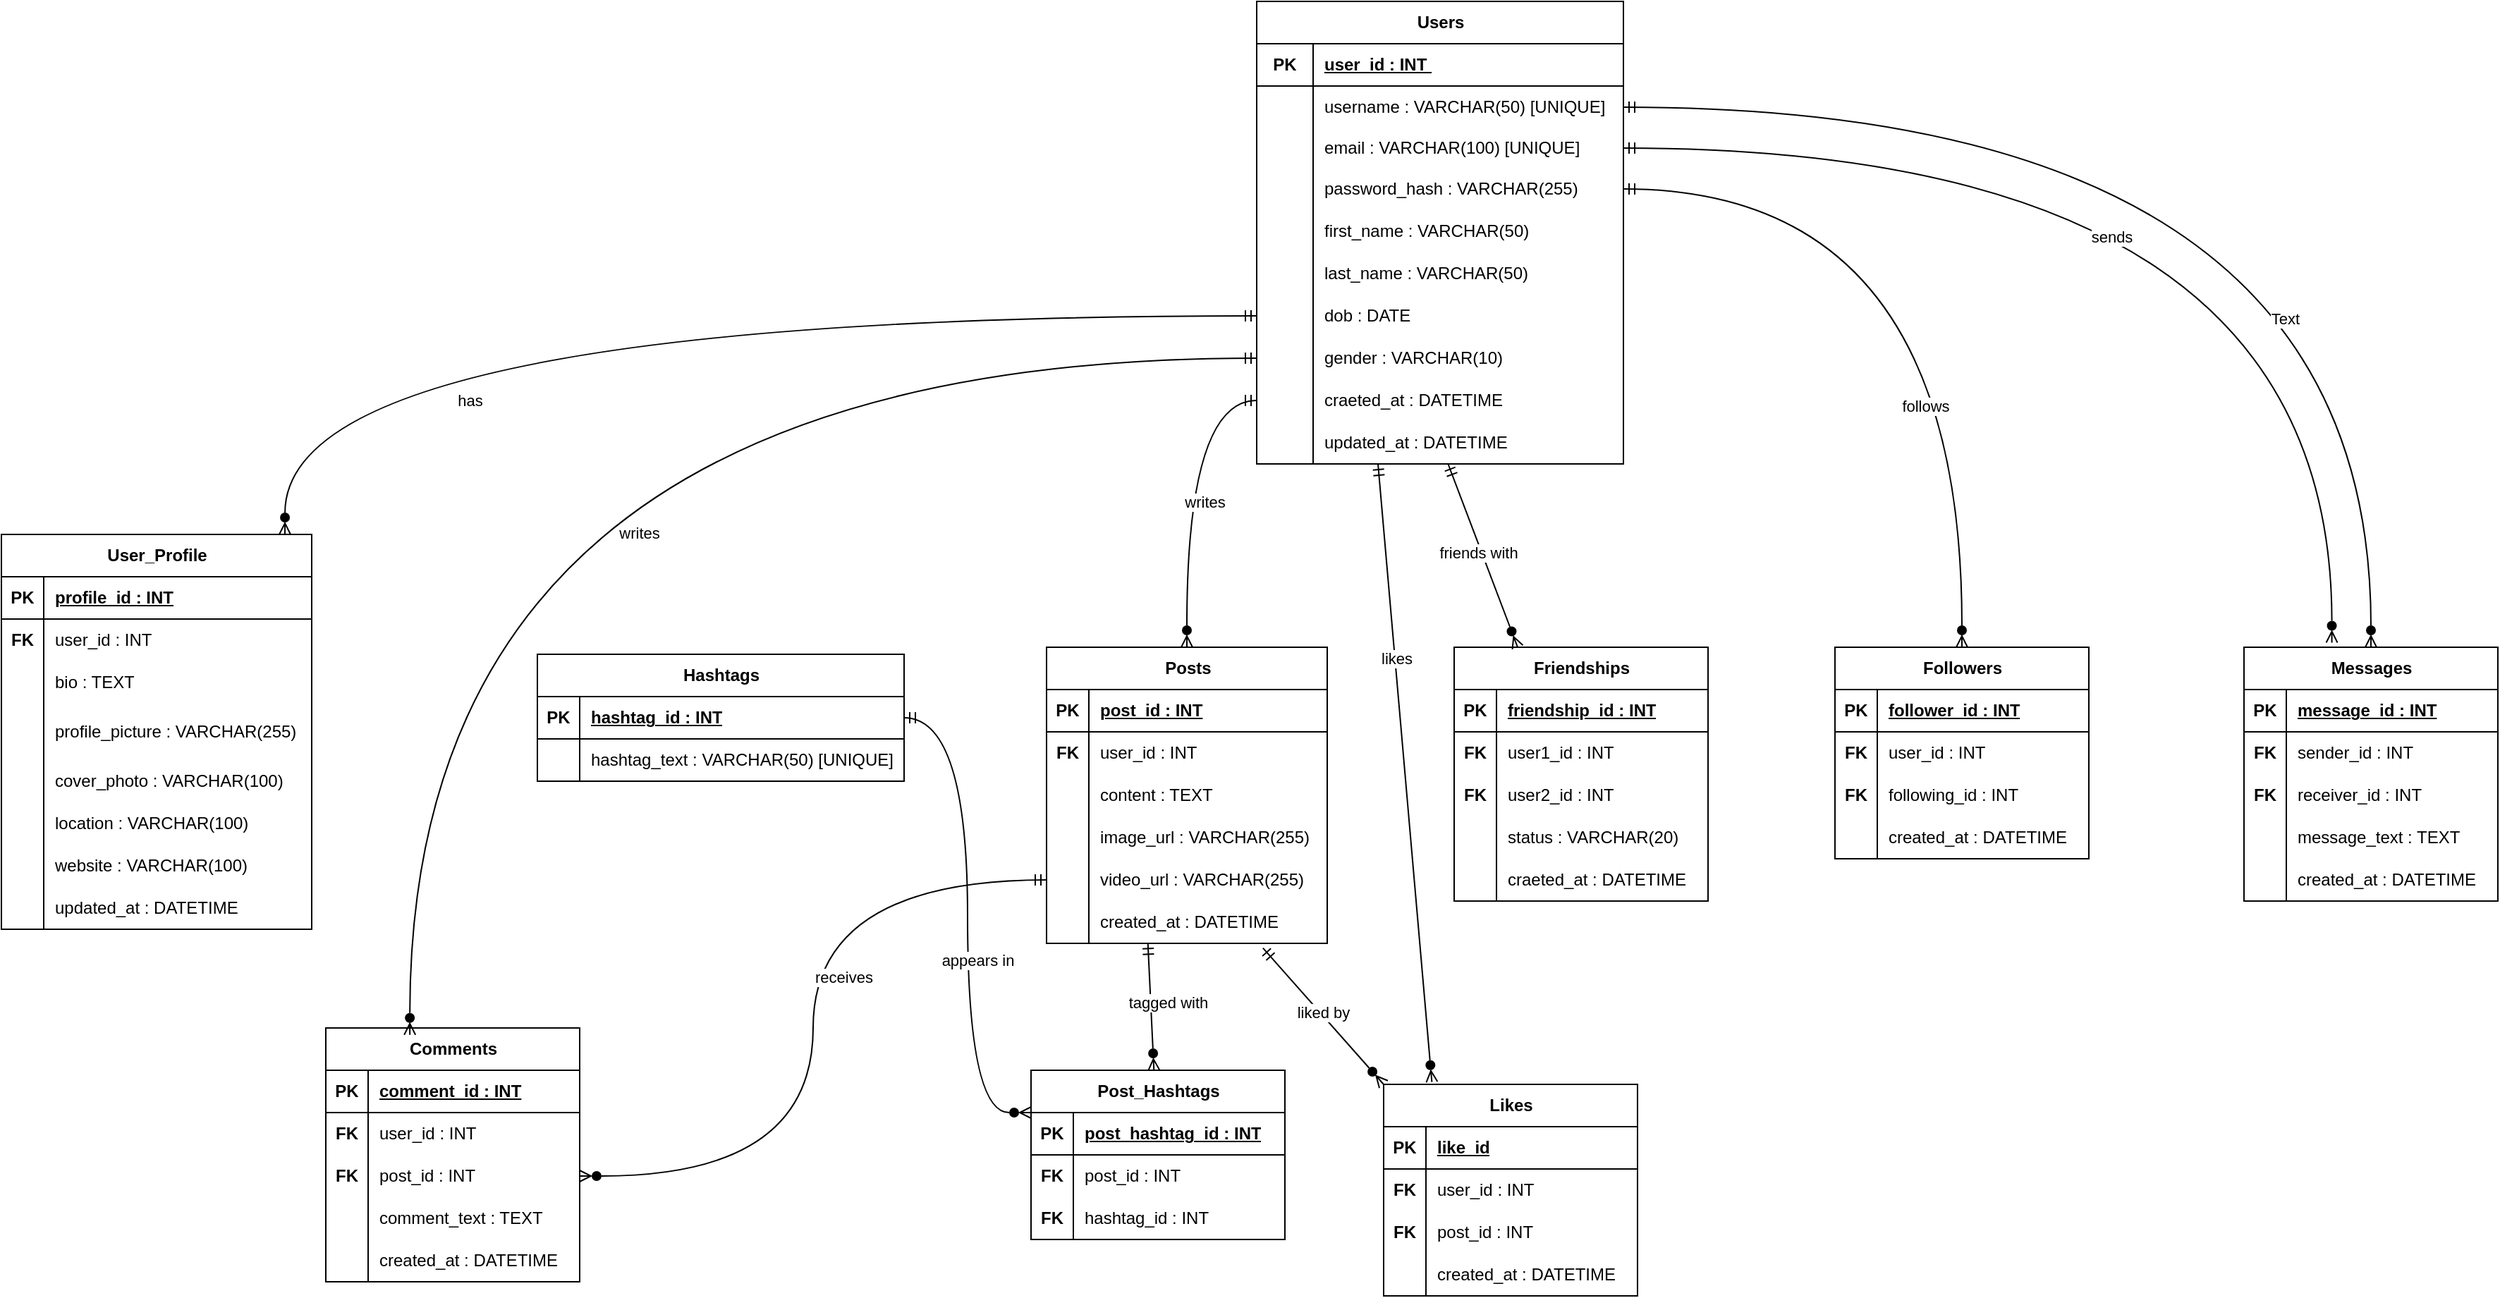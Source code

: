 <mxfile version="26.0.13">
  <diagram name="Page-1" id="FEUOKOQBPhmb_4YES3TM">
    <mxGraphModel dx="3415" dy="1338" grid="1" gridSize="10" guides="1" tooltips="1" connect="1" arrows="1" fold="1" page="1" pageScale="1" pageWidth="850" pageHeight="1100" math="0" shadow="0">
      <root>
        <mxCell id="0" />
        <mxCell id="1" parent="0" />
        <mxCell id="LUbnP1aE1bYQmkPrla18-32" value="Users" style="shape=table;startSize=30;container=1;collapsible=1;childLayout=tableLayout;fixedRows=1;rowLines=0;fontStyle=1;align=center;resizeLast=1;html=1;flipH=1;flipV=0;" vertex="1" parent="1">
          <mxGeometry x="130" y="42" width="260" height="328" as="geometry">
            <mxRectangle x="510" y="110" width="70" height="30" as="alternateBounds" />
          </mxGeometry>
        </mxCell>
        <mxCell id="LUbnP1aE1bYQmkPrla18-33" value="" style="shape=tableRow;horizontal=0;startSize=0;swimlaneHead=0;swimlaneBody=0;fillColor=none;collapsible=0;dropTarget=0;points=[[0,0.5],[1,0.5]];portConstraint=eastwest;top=0;left=0;right=0;bottom=1;" vertex="1" parent="LUbnP1aE1bYQmkPrla18-32">
          <mxGeometry y="30" width="260" height="30" as="geometry" />
        </mxCell>
        <mxCell id="LUbnP1aE1bYQmkPrla18-34" value="PK" style="shape=partialRectangle;connectable=0;fillColor=none;top=0;left=0;bottom=0;right=0;fontStyle=1;overflow=hidden;whiteSpace=wrap;html=1;" vertex="1" parent="LUbnP1aE1bYQmkPrla18-33">
          <mxGeometry width="40" height="30" as="geometry">
            <mxRectangle width="40" height="30" as="alternateBounds" />
          </mxGeometry>
        </mxCell>
        <mxCell id="LUbnP1aE1bYQmkPrla18-35" value="user_id : INT&amp;nbsp;" style="shape=partialRectangle;connectable=0;fillColor=none;top=0;left=0;bottom=0;right=0;align=left;spacingLeft=6;fontStyle=5;overflow=hidden;whiteSpace=wrap;html=1;" vertex="1" parent="LUbnP1aE1bYQmkPrla18-33">
          <mxGeometry x="40" width="220" height="30" as="geometry">
            <mxRectangle width="220" height="30" as="alternateBounds" />
          </mxGeometry>
        </mxCell>
        <mxCell id="LUbnP1aE1bYQmkPrla18-36" value="" style="shape=tableRow;horizontal=0;startSize=0;swimlaneHead=0;swimlaneBody=0;fillColor=none;collapsible=0;dropTarget=0;points=[[0,0.5],[1,0.5]];portConstraint=eastwest;top=0;left=0;right=0;bottom=0;" vertex="1" parent="LUbnP1aE1bYQmkPrla18-32">
          <mxGeometry y="60" width="260" height="30" as="geometry" />
        </mxCell>
        <mxCell id="LUbnP1aE1bYQmkPrla18-37" value="" style="shape=partialRectangle;connectable=0;fillColor=none;top=0;left=0;bottom=0;right=0;editable=1;overflow=hidden;whiteSpace=wrap;html=1;" vertex="1" parent="LUbnP1aE1bYQmkPrla18-36">
          <mxGeometry width="40" height="30" as="geometry">
            <mxRectangle width="40" height="30" as="alternateBounds" />
          </mxGeometry>
        </mxCell>
        <mxCell id="LUbnP1aE1bYQmkPrla18-38" value="username : VARCHAR(50) [UNIQUE]" style="shape=partialRectangle;connectable=0;fillColor=none;top=0;left=0;bottom=0;right=0;align=left;spacingLeft=6;overflow=hidden;whiteSpace=wrap;html=1;" vertex="1" parent="LUbnP1aE1bYQmkPrla18-36">
          <mxGeometry x="40" width="220" height="30" as="geometry">
            <mxRectangle width="220" height="30" as="alternateBounds" />
          </mxGeometry>
        </mxCell>
        <mxCell id="LUbnP1aE1bYQmkPrla18-39" value="" style="shape=tableRow;horizontal=0;startSize=0;swimlaneHead=0;swimlaneBody=0;fillColor=none;collapsible=0;dropTarget=0;points=[[0,0.5],[1,0.5]];portConstraint=eastwest;top=0;left=0;right=0;bottom=0;" vertex="1" parent="LUbnP1aE1bYQmkPrla18-32">
          <mxGeometry y="90" width="260" height="28" as="geometry" />
        </mxCell>
        <mxCell id="LUbnP1aE1bYQmkPrla18-40" value="" style="shape=partialRectangle;connectable=0;fillColor=none;top=0;left=0;bottom=0;right=0;editable=1;overflow=hidden;whiteSpace=wrap;html=1;" vertex="1" parent="LUbnP1aE1bYQmkPrla18-39">
          <mxGeometry width="40" height="28" as="geometry">
            <mxRectangle width="40" height="28" as="alternateBounds" />
          </mxGeometry>
        </mxCell>
        <mxCell id="LUbnP1aE1bYQmkPrla18-41" value="email : VARCHAR(100) [UNIQUE]" style="shape=partialRectangle;connectable=0;fillColor=none;top=0;left=0;bottom=0;right=0;align=left;spacingLeft=6;overflow=hidden;whiteSpace=wrap;html=1;" vertex="1" parent="LUbnP1aE1bYQmkPrla18-39">
          <mxGeometry x="40" width="220" height="28" as="geometry">
            <mxRectangle width="220" height="28" as="alternateBounds" />
          </mxGeometry>
        </mxCell>
        <mxCell id="LUbnP1aE1bYQmkPrla18-42" value="" style="shape=tableRow;horizontal=0;startSize=0;swimlaneHead=0;swimlaneBody=0;fillColor=none;collapsible=0;dropTarget=0;points=[[0,0.5],[1,0.5]];portConstraint=eastwest;top=0;left=0;right=0;bottom=0;" vertex="1" parent="LUbnP1aE1bYQmkPrla18-32">
          <mxGeometry y="118" width="260" height="30" as="geometry" />
        </mxCell>
        <mxCell id="LUbnP1aE1bYQmkPrla18-43" value="&lt;div&gt;&lt;br&gt;&lt;/div&gt;&lt;div&gt;&lt;br&gt;&lt;/div&gt;&lt;div&gt;&lt;br&gt;&lt;/div&gt;" style="shape=partialRectangle;connectable=0;fillColor=none;top=0;left=0;bottom=0;right=0;editable=1;overflow=hidden;whiteSpace=wrap;html=1;" vertex="1" parent="LUbnP1aE1bYQmkPrla18-42">
          <mxGeometry width="40" height="30" as="geometry">
            <mxRectangle width="40" height="30" as="alternateBounds" />
          </mxGeometry>
        </mxCell>
        <mxCell id="LUbnP1aE1bYQmkPrla18-44" value="password_hash : VARCHAR(255)" style="shape=partialRectangle;connectable=0;fillColor=none;top=0;left=0;bottom=0;right=0;align=left;spacingLeft=6;overflow=hidden;whiteSpace=wrap;html=1;" vertex="1" parent="LUbnP1aE1bYQmkPrla18-42">
          <mxGeometry x="40" width="220" height="30" as="geometry">
            <mxRectangle width="220" height="30" as="alternateBounds" />
          </mxGeometry>
        </mxCell>
        <mxCell id="LUbnP1aE1bYQmkPrla18-85" style="shape=tableRow;horizontal=0;startSize=0;swimlaneHead=0;swimlaneBody=0;fillColor=none;collapsible=0;dropTarget=0;points=[[0,0.5],[1,0.5]];portConstraint=eastwest;top=0;left=0;right=0;bottom=0;" vertex="1" parent="LUbnP1aE1bYQmkPrla18-32">
          <mxGeometry y="148" width="260" height="30" as="geometry" />
        </mxCell>
        <mxCell id="LUbnP1aE1bYQmkPrla18-86" style="shape=partialRectangle;connectable=0;fillColor=none;top=0;left=0;bottom=0;right=0;editable=1;overflow=hidden;whiteSpace=wrap;html=1;" vertex="1" parent="LUbnP1aE1bYQmkPrla18-85">
          <mxGeometry width="40" height="30" as="geometry">
            <mxRectangle width="40" height="30" as="alternateBounds" />
          </mxGeometry>
        </mxCell>
        <mxCell id="LUbnP1aE1bYQmkPrla18-87" value="first_name : VARCHAR(50)" style="shape=partialRectangle;connectable=0;fillColor=none;top=0;left=0;bottom=0;right=0;align=left;spacingLeft=6;overflow=hidden;whiteSpace=wrap;html=1;" vertex="1" parent="LUbnP1aE1bYQmkPrla18-85">
          <mxGeometry x="40" width="220" height="30" as="geometry">
            <mxRectangle width="220" height="30" as="alternateBounds" />
          </mxGeometry>
        </mxCell>
        <mxCell id="LUbnP1aE1bYQmkPrla18-88" style="shape=tableRow;horizontal=0;startSize=0;swimlaneHead=0;swimlaneBody=0;fillColor=none;collapsible=0;dropTarget=0;points=[[0,0.5],[1,0.5]];portConstraint=eastwest;top=0;left=0;right=0;bottom=0;" vertex="1" parent="LUbnP1aE1bYQmkPrla18-32">
          <mxGeometry y="178" width="260" height="30" as="geometry" />
        </mxCell>
        <mxCell id="LUbnP1aE1bYQmkPrla18-89" style="shape=partialRectangle;connectable=0;fillColor=none;top=0;left=0;bottom=0;right=0;editable=1;overflow=hidden;whiteSpace=wrap;html=1;" vertex="1" parent="LUbnP1aE1bYQmkPrla18-88">
          <mxGeometry width="40" height="30" as="geometry">
            <mxRectangle width="40" height="30" as="alternateBounds" />
          </mxGeometry>
        </mxCell>
        <mxCell id="LUbnP1aE1bYQmkPrla18-90" value="last_name : VARCHAR(50)" style="shape=partialRectangle;connectable=0;fillColor=none;top=0;left=0;bottom=0;right=0;align=left;spacingLeft=6;overflow=hidden;whiteSpace=wrap;html=1;" vertex="1" parent="LUbnP1aE1bYQmkPrla18-88">
          <mxGeometry x="40" width="220" height="30" as="geometry">
            <mxRectangle width="220" height="30" as="alternateBounds" />
          </mxGeometry>
        </mxCell>
        <mxCell id="LUbnP1aE1bYQmkPrla18-95" style="shape=tableRow;horizontal=0;startSize=0;swimlaneHead=0;swimlaneBody=0;fillColor=none;collapsible=0;dropTarget=0;points=[[0,0.5],[1,0.5]];portConstraint=eastwest;top=0;left=0;right=0;bottom=0;" vertex="1" parent="LUbnP1aE1bYQmkPrla18-32">
          <mxGeometry y="208" width="260" height="30" as="geometry" />
        </mxCell>
        <mxCell id="LUbnP1aE1bYQmkPrla18-96" style="shape=partialRectangle;connectable=0;fillColor=none;top=0;left=0;bottom=0;right=0;editable=1;overflow=hidden;whiteSpace=wrap;html=1;" vertex="1" parent="LUbnP1aE1bYQmkPrla18-95">
          <mxGeometry width="40" height="30" as="geometry">
            <mxRectangle width="40" height="30" as="alternateBounds" />
          </mxGeometry>
        </mxCell>
        <mxCell id="LUbnP1aE1bYQmkPrla18-97" value="dob : DATE" style="shape=partialRectangle;connectable=0;fillColor=none;top=0;left=0;bottom=0;right=0;align=left;spacingLeft=6;overflow=hidden;whiteSpace=wrap;html=1;" vertex="1" parent="LUbnP1aE1bYQmkPrla18-95">
          <mxGeometry x="40" width="220" height="30" as="geometry">
            <mxRectangle width="220" height="30" as="alternateBounds" />
          </mxGeometry>
        </mxCell>
        <mxCell id="LUbnP1aE1bYQmkPrla18-98" style="shape=tableRow;horizontal=0;startSize=0;swimlaneHead=0;swimlaneBody=0;fillColor=none;collapsible=0;dropTarget=0;points=[[0,0.5],[1,0.5]];portConstraint=eastwest;top=0;left=0;right=0;bottom=0;" vertex="1" parent="LUbnP1aE1bYQmkPrla18-32">
          <mxGeometry y="238" width="260" height="30" as="geometry" />
        </mxCell>
        <mxCell id="LUbnP1aE1bYQmkPrla18-99" style="shape=partialRectangle;connectable=0;fillColor=none;top=0;left=0;bottom=0;right=0;editable=1;overflow=hidden;whiteSpace=wrap;html=1;" vertex="1" parent="LUbnP1aE1bYQmkPrla18-98">
          <mxGeometry width="40" height="30" as="geometry">
            <mxRectangle width="40" height="30" as="alternateBounds" />
          </mxGeometry>
        </mxCell>
        <mxCell id="LUbnP1aE1bYQmkPrla18-100" value="gender : VARCHAR(10)" style="shape=partialRectangle;connectable=0;fillColor=none;top=0;left=0;bottom=0;right=0;align=left;spacingLeft=6;overflow=hidden;whiteSpace=wrap;html=1;" vertex="1" parent="LUbnP1aE1bYQmkPrla18-98">
          <mxGeometry x="40" width="220" height="30" as="geometry">
            <mxRectangle width="220" height="30" as="alternateBounds" />
          </mxGeometry>
        </mxCell>
        <mxCell id="LUbnP1aE1bYQmkPrla18-101" style="shape=tableRow;horizontal=0;startSize=0;swimlaneHead=0;swimlaneBody=0;fillColor=none;collapsible=0;dropTarget=0;points=[[0,0.5],[1,0.5]];portConstraint=eastwest;top=0;left=0;right=0;bottom=0;" vertex="1" parent="LUbnP1aE1bYQmkPrla18-32">
          <mxGeometry y="268" width="260" height="30" as="geometry" />
        </mxCell>
        <mxCell id="LUbnP1aE1bYQmkPrla18-102" style="shape=partialRectangle;connectable=0;fillColor=none;top=0;left=0;bottom=0;right=0;editable=1;overflow=hidden;whiteSpace=wrap;html=1;" vertex="1" parent="LUbnP1aE1bYQmkPrla18-101">
          <mxGeometry width="40" height="30" as="geometry">
            <mxRectangle width="40" height="30" as="alternateBounds" />
          </mxGeometry>
        </mxCell>
        <mxCell id="LUbnP1aE1bYQmkPrla18-103" value="craeted_at : DATETIME" style="shape=partialRectangle;connectable=0;fillColor=none;top=0;left=0;bottom=0;right=0;align=left;spacingLeft=6;overflow=hidden;whiteSpace=wrap;html=1;" vertex="1" parent="LUbnP1aE1bYQmkPrla18-101">
          <mxGeometry x="40" width="220" height="30" as="geometry">
            <mxRectangle width="220" height="30" as="alternateBounds" />
          </mxGeometry>
        </mxCell>
        <mxCell id="LUbnP1aE1bYQmkPrla18-104" style="shape=tableRow;horizontal=0;startSize=0;swimlaneHead=0;swimlaneBody=0;fillColor=none;collapsible=0;dropTarget=0;points=[[0,0.5],[1,0.5]];portConstraint=eastwest;top=0;left=0;right=0;bottom=0;" vertex="1" parent="LUbnP1aE1bYQmkPrla18-32">
          <mxGeometry y="298" width="260" height="30" as="geometry" />
        </mxCell>
        <mxCell id="LUbnP1aE1bYQmkPrla18-105" style="shape=partialRectangle;connectable=0;fillColor=none;top=0;left=0;bottom=0;right=0;editable=1;overflow=hidden;whiteSpace=wrap;html=1;" vertex="1" parent="LUbnP1aE1bYQmkPrla18-104">
          <mxGeometry width="40" height="30" as="geometry">
            <mxRectangle width="40" height="30" as="alternateBounds" />
          </mxGeometry>
        </mxCell>
        <mxCell id="LUbnP1aE1bYQmkPrla18-106" value="updated_at : DATETIME" style="shape=partialRectangle;connectable=0;fillColor=none;top=0;left=0;bottom=0;right=0;align=left;spacingLeft=6;overflow=hidden;whiteSpace=wrap;html=1;" vertex="1" parent="LUbnP1aE1bYQmkPrla18-104">
          <mxGeometry x="40" width="220" height="30" as="geometry">
            <mxRectangle width="220" height="30" as="alternateBounds" />
          </mxGeometry>
        </mxCell>
        <mxCell id="LUbnP1aE1bYQmkPrla18-130" value="Messages" style="shape=table;startSize=30;container=1;collapsible=1;childLayout=tableLayout;fixedRows=1;rowLines=0;fontStyle=1;align=center;resizeLast=1;html=1;" vertex="1" parent="1">
          <mxGeometry x="830" y="500" width="180" height="180" as="geometry" />
        </mxCell>
        <mxCell id="LUbnP1aE1bYQmkPrla18-131" value="" style="shape=tableRow;horizontal=0;startSize=0;swimlaneHead=0;swimlaneBody=0;fillColor=none;collapsible=0;dropTarget=0;points=[[0,0.5],[1,0.5]];portConstraint=eastwest;top=0;left=0;right=0;bottom=1;" vertex="1" parent="LUbnP1aE1bYQmkPrla18-130">
          <mxGeometry y="30" width="180" height="30" as="geometry" />
        </mxCell>
        <mxCell id="LUbnP1aE1bYQmkPrla18-132" value="PK" style="shape=partialRectangle;connectable=0;fillColor=none;top=0;left=0;bottom=0;right=0;fontStyle=1;overflow=hidden;whiteSpace=wrap;html=1;" vertex="1" parent="LUbnP1aE1bYQmkPrla18-131">
          <mxGeometry width="30" height="30" as="geometry">
            <mxRectangle width="30" height="30" as="alternateBounds" />
          </mxGeometry>
        </mxCell>
        <mxCell id="LUbnP1aE1bYQmkPrla18-133" value="message_id : INT" style="shape=partialRectangle;connectable=0;fillColor=none;top=0;left=0;bottom=0;right=0;align=left;spacingLeft=6;fontStyle=5;overflow=hidden;whiteSpace=wrap;html=1;" vertex="1" parent="LUbnP1aE1bYQmkPrla18-131">
          <mxGeometry x="30" width="150" height="30" as="geometry">
            <mxRectangle width="150" height="30" as="alternateBounds" />
          </mxGeometry>
        </mxCell>
        <mxCell id="LUbnP1aE1bYQmkPrla18-134" value="" style="shape=tableRow;horizontal=0;startSize=0;swimlaneHead=0;swimlaneBody=0;fillColor=none;collapsible=0;dropTarget=0;points=[[0,0.5],[1,0.5]];portConstraint=eastwest;top=0;left=0;right=0;bottom=0;" vertex="1" parent="LUbnP1aE1bYQmkPrla18-130">
          <mxGeometry y="60" width="180" height="30" as="geometry" />
        </mxCell>
        <mxCell id="LUbnP1aE1bYQmkPrla18-135" value="&lt;b&gt;FK&lt;/b&gt;" style="shape=partialRectangle;connectable=0;fillColor=none;top=0;left=0;bottom=0;right=0;editable=1;overflow=hidden;whiteSpace=wrap;html=1;" vertex="1" parent="LUbnP1aE1bYQmkPrla18-134">
          <mxGeometry width="30" height="30" as="geometry">
            <mxRectangle width="30" height="30" as="alternateBounds" />
          </mxGeometry>
        </mxCell>
        <mxCell id="LUbnP1aE1bYQmkPrla18-136" value="sender_id : INT" style="shape=partialRectangle;connectable=0;fillColor=none;top=0;left=0;bottom=0;right=0;align=left;spacingLeft=6;overflow=hidden;whiteSpace=wrap;html=1;" vertex="1" parent="LUbnP1aE1bYQmkPrla18-134">
          <mxGeometry x="30" width="150" height="30" as="geometry">
            <mxRectangle width="150" height="30" as="alternateBounds" />
          </mxGeometry>
        </mxCell>
        <mxCell id="LUbnP1aE1bYQmkPrla18-137" value="" style="shape=tableRow;horizontal=0;startSize=0;swimlaneHead=0;swimlaneBody=0;fillColor=none;collapsible=0;dropTarget=0;points=[[0,0.5],[1,0.5]];portConstraint=eastwest;top=0;left=0;right=0;bottom=0;" vertex="1" parent="LUbnP1aE1bYQmkPrla18-130">
          <mxGeometry y="90" width="180" height="30" as="geometry" />
        </mxCell>
        <mxCell id="LUbnP1aE1bYQmkPrla18-138" value="&lt;b&gt;FK&lt;/b&gt;" style="shape=partialRectangle;connectable=0;fillColor=none;top=0;left=0;bottom=0;right=0;editable=1;overflow=hidden;whiteSpace=wrap;html=1;" vertex="1" parent="LUbnP1aE1bYQmkPrla18-137">
          <mxGeometry width="30" height="30" as="geometry">
            <mxRectangle width="30" height="30" as="alternateBounds" />
          </mxGeometry>
        </mxCell>
        <mxCell id="LUbnP1aE1bYQmkPrla18-139" value="receiver_id : INT" style="shape=partialRectangle;connectable=0;fillColor=none;top=0;left=0;bottom=0;right=0;align=left;spacingLeft=6;overflow=hidden;whiteSpace=wrap;html=1;" vertex="1" parent="LUbnP1aE1bYQmkPrla18-137">
          <mxGeometry x="30" width="150" height="30" as="geometry">
            <mxRectangle width="150" height="30" as="alternateBounds" />
          </mxGeometry>
        </mxCell>
        <mxCell id="LUbnP1aE1bYQmkPrla18-143" style="shape=tableRow;horizontal=0;startSize=0;swimlaneHead=0;swimlaneBody=0;fillColor=none;collapsible=0;dropTarget=0;points=[[0,0.5],[1,0.5]];portConstraint=eastwest;top=0;left=0;right=0;bottom=0;" vertex="1" parent="LUbnP1aE1bYQmkPrla18-130">
          <mxGeometry y="120" width="180" height="30" as="geometry" />
        </mxCell>
        <mxCell id="LUbnP1aE1bYQmkPrla18-144" style="shape=partialRectangle;connectable=0;fillColor=none;top=0;left=0;bottom=0;right=0;editable=1;overflow=hidden;whiteSpace=wrap;html=1;" vertex="1" parent="LUbnP1aE1bYQmkPrla18-143">
          <mxGeometry width="30" height="30" as="geometry">
            <mxRectangle width="30" height="30" as="alternateBounds" />
          </mxGeometry>
        </mxCell>
        <mxCell id="LUbnP1aE1bYQmkPrla18-145" value="message_text : TEXT" style="shape=partialRectangle;connectable=0;fillColor=none;top=0;left=0;bottom=0;right=0;align=left;spacingLeft=6;overflow=hidden;whiteSpace=wrap;html=1;" vertex="1" parent="LUbnP1aE1bYQmkPrla18-143">
          <mxGeometry x="30" width="150" height="30" as="geometry">
            <mxRectangle width="150" height="30" as="alternateBounds" />
          </mxGeometry>
        </mxCell>
        <mxCell id="LUbnP1aE1bYQmkPrla18-140" value="" style="shape=tableRow;horizontal=0;startSize=0;swimlaneHead=0;swimlaneBody=0;fillColor=none;collapsible=0;dropTarget=0;points=[[0,0.5],[1,0.5]];portConstraint=eastwest;top=0;left=0;right=0;bottom=0;" vertex="1" parent="LUbnP1aE1bYQmkPrla18-130">
          <mxGeometry y="150" width="180" height="30" as="geometry" />
        </mxCell>
        <mxCell id="LUbnP1aE1bYQmkPrla18-141" value="" style="shape=partialRectangle;connectable=0;fillColor=none;top=0;left=0;bottom=0;right=0;editable=1;overflow=hidden;whiteSpace=wrap;html=1;" vertex="1" parent="LUbnP1aE1bYQmkPrla18-140">
          <mxGeometry width="30" height="30" as="geometry">
            <mxRectangle width="30" height="30" as="alternateBounds" />
          </mxGeometry>
        </mxCell>
        <mxCell id="LUbnP1aE1bYQmkPrla18-142" value="created_at : DATETIME" style="shape=partialRectangle;connectable=0;fillColor=none;top=0;left=0;bottom=0;right=0;align=left;spacingLeft=6;overflow=hidden;whiteSpace=wrap;html=1;" vertex="1" parent="LUbnP1aE1bYQmkPrla18-140">
          <mxGeometry x="30" width="150" height="30" as="geometry">
            <mxRectangle width="150" height="30" as="alternateBounds" />
          </mxGeometry>
        </mxCell>
        <mxCell id="LUbnP1aE1bYQmkPrla18-146" value="Followers" style="shape=table;startSize=30;container=1;collapsible=1;childLayout=tableLayout;fixedRows=1;rowLines=0;fontStyle=1;align=center;resizeLast=1;html=1;" vertex="1" parent="1">
          <mxGeometry x="540" y="500" width="180" height="150" as="geometry" />
        </mxCell>
        <mxCell id="LUbnP1aE1bYQmkPrla18-147" value="" style="shape=tableRow;horizontal=0;startSize=0;swimlaneHead=0;swimlaneBody=0;fillColor=none;collapsible=0;dropTarget=0;points=[[0,0.5],[1,0.5]];portConstraint=eastwest;top=0;left=0;right=0;bottom=1;" vertex="1" parent="LUbnP1aE1bYQmkPrla18-146">
          <mxGeometry y="30" width="180" height="30" as="geometry" />
        </mxCell>
        <mxCell id="LUbnP1aE1bYQmkPrla18-148" value="PK" style="shape=partialRectangle;connectable=0;fillColor=none;top=0;left=0;bottom=0;right=0;fontStyle=1;overflow=hidden;whiteSpace=wrap;html=1;" vertex="1" parent="LUbnP1aE1bYQmkPrla18-147">
          <mxGeometry width="30" height="30" as="geometry">
            <mxRectangle width="30" height="30" as="alternateBounds" />
          </mxGeometry>
        </mxCell>
        <mxCell id="LUbnP1aE1bYQmkPrla18-149" value="follower_id : INT" style="shape=partialRectangle;connectable=0;fillColor=none;top=0;left=0;bottom=0;right=0;align=left;spacingLeft=6;fontStyle=5;overflow=hidden;whiteSpace=wrap;html=1;" vertex="1" parent="LUbnP1aE1bYQmkPrla18-147">
          <mxGeometry x="30" width="150" height="30" as="geometry">
            <mxRectangle width="150" height="30" as="alternateBounds" />
          </mxGeometry>
        </mxCell>
        <mxCell id="LUbnP1aE1bYQmkPrla18-150" value="" style="shape=tableRow;horizontal=0;startSize=0;swimlaneHead=0;swimlaneBody=0;fillColor=none;collapsible=0;dropTarget=0;points=[[0,0.5],[1,0.5]];portConstraint=eastwest;top=0;left=0;right=0;bottom=0;" vertex="1" parent="LUbnP1aE1bYQmkPrla18-146">
          <mxGeometry y="60" width="180" height="30" as="geometry" />
        </mxCell>
        <mxCell id="LUbnP1aE1bYQmkPrla18-151" value="&lt;b&gt;FK&lt;/b&gt;" style="shape=partialRectangle;connectable=0;fillColor=none;top=0;left=0;bottom=0;right=0;editable=1;overflow=hidden;whiteSpace=wrap;html=1;" vertex="1" parent="LUbnP1aE1bYQmkPrla18-150">
          <mxGeometry width="30" height="30" as="geometry">
            <mxRectangle width="30" height="30" as="alternateBounds" />
          </mxGeometry>
        </mxCell>
        <mxCell id="LUbnP1aE1bYQmkPrla18-152" value="user_id : INT" style="shape=partialRectangle;connectable=0;fillColor=none;top=0;left=0;bottom=0;right=0;align=left;spacingLeft=6;overflow=hidden;whiteSpace=wrap;html=1;" vertex="1" parent="LUbnP1aE1bYQmkPrla18-150">
          <mxGeometry x="30" width="150" height="30" as="geometry">
            <mxRectangle width="150" height="30" as="alternateBounds" />
          </mxGeometry>
        </mxCell>
        <mxCell id="LUbnP1aE1bYQmkPrla18-153" value="" style="shape=tableRow;horizontal=0;startSize=0;swimlaneHead=0;swimlaneBody=0;fillColor=none;collapsible=0;dropTarget=0;points=[[0,0.5],[1,0.5]];portConstraint=eastwest;top=0;left=0;right=0;bottom=0;" vertex="1" parent="LUbnP1aE1bYQmkPrla18-146">
          <mxGeometry y="90" width="180" height="30" as="geometry" />
        </mxCell>
        <mxCell id="LUbnP1aE1bYQmkPrla18-154" value="&lt;b&gt;FK&lt;/b&gt;" style="shape=partialRectangle;connectable=0;fillColor=none;top=0;left=0;bottom=0;right=0;editable=1;overflow=hidden;whiteSpace=wrap;html=1;" vertex="1" parent="LUbnP1aE1bYQmkPrla18-153">
          <mxGeometry width="30" height="30" as="geometry">
            <mxRectangle width="30" height="30" as="alternateBounds" />
          </mxGeometry>
        </mxCell>
        <mxCell id="LUbnP1aE1bYQmkPrla18-155" value="following_id : INT" style="shape=partialRectangle;connectable=0;fillColor=none;top=0;left=0;bottom=0;right=0;align=left;spacingLeft=6;overflow=hidden;whiteSpace=wrap;html=1;" vertex="1" parent="LUbnP1aE1bYQmkPrla18-153">
          <mxGeometry x="30" width="150" height="30" as="geometry">
            <mxRectangle width="150" height="30" as="alternateBounds" />
          </mxGeometry>
        </mxCell>
        <mxCell id="LUbnP1aE1bYQmkPrla18-156" value="" style="shape=tableRow;horizontal=0;startSize=0;swimlaneHead=0;swimlaneBody=0;fillColor=none;collapsible=0;dropTarget=0;points=[[0,0.5],[1,0.5]];portConstraint=eastwest;top=0;left=0;right=0;bottom=0;" vertex="1" parent="LUbnP1aE1bYQmkPrla18-146">
          <mxGeometry y="120" width="180" height="30" as="geometry" />
        </mxCell>
        <mxCell id="LUbnP1aE1bYQmkPrla18-157" value="" style="shape=partialRectangle;connectable=0;fillColor=none;top=0;left=0;bottom=0;right=0;editable=1;overflow=hidden;whiteSpace=wrap;html=1;" vertex="1" parent="LUbnP1aE1bYQmkPrla18-156">
          <mxGeometry width="30" height="30" as="geometry">
            <mxRectangle width="30" height="30" as="alternateBounds" />
          </mxGeometry>
        </mxCell>
        <mxCell id="LUbnP1aE1bYQmkPrla18-158" value="created_at : DATETIME" style="shape=partialRectangle;connectable=0;fillColor=none;top=0;left=0;bottom=0;right=0;align=left;spacingLeft=6;overflow=hidden;whiteSpace=wrap;html=1;" vertex="1" parent="LUbnP1aE1bYQmkPrla18-156">
          <mxGeometry x="30" width="150" height="30" as="geometry">
            <mxRectangle width="150" height="30" as="alternateBounds" />
          </mxGeometry>
        </mxCell>
        <mxCell id="LUbnP1aE1bYQmkPrla18-159" value="Friendships" style="shape=table;startSize=30;container=1;collapsible=1;childLayout=tableLayout;fixedRows=1;rowLines=0;fontStyle=1;align=center;resizeLast=1;html=1;" vertex="1" parent="1">
          <mxGeometry x="270" y="500" width="180" height="180" as="geometry" />
        </mxCell>
        <mxCell id="LUbnP1aE1bYQmkPrla18-160" value="" style="shape=tableRow;horizontal=0;startSize=0;swimlaneHead=0;swimlaneBody=0;fillColor=none;collapsible=0;dropTarget=0;points=[[0,0.5],[1,0.5]];portConstraint=eastwest;top=0;left=0;right=0;bottom=1;" vertex="1" parent="LUbnP1aE1bYQmkPrla18-159">
          <mxGeometry y="30" width="180" height="30" as="geometry" />
        </mxCell>
        <mxCell id="LUbnP1aE1bYQmkPrla18-161" value="PK" style="shape=partialRectangle;connectable=0;fillColor=none;top=0;left=0;bottom=0;right=0;fontStyle=1;overflow=hidden;whiteSpace=wrap;html=1;" vertex="1" parent="LUbnP1aE1bYQmkPrla18-160">
          <mxGeometry width="30" height="30" as="geometry">
            <mxRectangle width="30" height="30" as="alternateBounds" />
          </mxGeometry>
        </mxCell>
        <mxCell id="LUbnP1aE1bYQmkPrla18-162" value="friendship_id : INT" style="shape=partialRectangle;connectable=0;fillColor=none;top=0;left=0;bottom=0;right=0;align=left;spacingLeft=6;fontStyle=5;overflow=hidden;whiteSpace=wrap;html=1;" vertex="1" parent="LUbnP1aE1bYQmkPrla18-160">
          <mxGeometry x="30" width="150" height="30" as="geometry">
            <mxRectangle width="150" height="30" as="alternateBounds" />
          </mxGeometry>
        </mxCell>
        <mxCell id="LUbnP1aE1bYQmkPrla18-163" value="" style="shape=tableRow;horizontal=0;startSize=0;swimlaneHead=0;swimlaneBody=0;fillColor=none;collapsible=0;dropTarget=0;points=[[0,0.5],[1,0.5]];portConstraint=eastwest;top=0;left=0;right=0;bottom=0;" vertex="1" parent="LUbnP1aE1bYQmkPrla18-159">
          <mxGeometry y="60" width="180" height="30" as="geometry" />
        </mxCell>
        <mxCell id="LUbnP1aE1bYQmkPrla18-164" value="&lt;b&gt;FK&lt;/b&gt;" style="shape=partialRectangle;connectable=0;fillColor=none;top=0;left=0;bottom=0;right=0;editable=1;overflow=hidden;whiteSpace=wrap;html=1;" vertex="1" parent="LUbnP1aE1bYQmkPrla18-163">
          <mxGeometry width="30" height="30" as="geometry">
            <mxRectangle width="30" height="30" as="alternateBounds" />
          </mxGeometry>
        </mxCell>
        <mxCell id="LUbnP1aE1bYQmkPrla18-165" value="user1_id : INT" style="shape=partialRectangle;connectable=0;fillColor=none;top=0;left=0;bottom=0;right=0;align=left;spacingLeft=6;overflow=hidden;whiteSpace=wrap;html=1;" vertex="1" parent="LUbnP1aE1bYQmkPrla18-163">
          <mxGeometry x="30" width="150" height="30" as="geometry">
            <mxRectangle width="150" height="30" as="alternateBounds" />
          </mxGeometry>
        </mxCell>
        <mxCell id="LUbnP1aE1bYQmkPrla18-166" value="" style="shape=tableRow;horizontal=0;startSize=0;swimlaneHead=0;swimlaneBody=0;fillColor=none;collapsible=0;dropTarget=0;points=[[0,0.5],[1,0.5]];portConstraint=eastwest;top=0;left=0;right=0;bottom=0;" vertex="1" parent="LUbnP1aE1bYQmkPrla18-159">
          <mxGeometry y="90" width="180" height="30" as="geometry" />
        </mxCell>
        <mxCell id="LUbnP1aE1bYQmkPrla18-167" value="&lt;b&gt;FK&lt;/b&gt;" style="shape=partialRectangle;connectable=0;fillColor=none;top=0;left=0;bottom=0;right=0;editable=1;overflow=hidden;whiteSpace=wrap;html=1;" vertex="1" parent="LUbnP1aE1bYQmkPrla18-166">
          <mxGeometry width="30" height="30" as="geometry">
            <mxRectangle width="30" height="30" as="alternateBounds" />
          </mxGeometry>
        </mxCell>
        <mxCell id="LUbnP1aE1bYQmkPrla18-168" value="user2_id : INT" style="shape=partialRectangle;connectable=0;fillColor=none;top=0;left=0;bottom=0;right=0;align=left;spacingLeft=6;overflow=hidden;whiteSpace=wrap;html=1;" vertex="1" parent="LUbnP1aE1bYQmkPrla18-166">
          <mxGeometry x="30" width="150" height="30" as="geometry">
            <mxRectangle width="150" height="30" as="alternateBounds" />
          </mxGeometry>
        </mxCell>
        <mxCell id="LUbnP1aE1bYQmkPrla18-169" value="" style="shape=tableRow;horizontal=0;startSize=0;swimlaneHead=0;swimlaneBody=0;fillColor=none;collapsible=0;dropTarget=0;points=[[0,0.5],[1,0.5]];portConstraint=eastwest;top=0;left=0;right=0;bottom=0;" vertex="1" parent="LUbnP1aE1bYQmkPrla18-159">
          <mxGeometry y="120" width="180" height="30" as="geometry" />
        </mxCell>
        <mxCell id="LUbnP1aE1bYQmkPrla18-170" value="" style="shape=partialRectangle;connectable=0;fillColor=none;top=0;left=0;bottom=0;right=0;editable=1;overflow=hidden;whiteSpace=wrap;html=1;" vertex="1" parent="LUbnP1aE1bYQmkPrla18-169">
          <mxGeometry width="30" height="30" as="geometry">
            <mxRectangle width="30" height="30" as="alternateBounds" />
          </mxGeometry>
        </mxCell>
        <mxCell id="LUbnP1aE1bYQmkPrla18-171" value="status : VARCHAR(20)" style="shape=partialRectangle;connectable=0;fillColor=none;top=0;left=0;bottom=0;right=0;align=left;spacingLeft=6;overflow=hidden;whiteSpace=wrap;html=1;" vertex="1" parent="LUbnP1aE1bYQmkPrla18-169">
          <mxGeometry x="30" width="150" height="30" as="geometry">
            <mxRectangle width="150" height="30" as="alternateBounds" />
          </mxGeometry>
        </mxCell>
        <mxCell id="LUbnP1aE1bYQmkPrla18-172" style="shape=tableRow;horizontal=0;startSize=0;swimlaneHead=0;swimlaneBody=0;fillColor=none;collapsible=0;dropTarget=0;points=[[0,0.5],[1,0.5]];portConstraint=eastwest;top=0;left=0;right=0;bottom=0;" vertex="1" parent="LUbnP1aE1bYQmkPrla18-159">
          <mxGeometry y="150" width="180" height="30" as="geometry" />
        </mxCell>
        <mxCell id="LUbnP1aE1bYQmkPrla18-173" style="shape=partialRectangle;connectable=0;fillColor=none;top=0;left=0;bottom=0;right=0;editable=1;overflow=hidden;whiteSpace=wrap;html=1;" vertex="1" parent="LUbnP1aE1bYQmkPrla18-172">
          <mxGeometry width="30" height="30" as="geometry">
            <mxRectangle width="30" height="30" as="alternateBounds" />
          </mxGeometry>
        </mxCell>
        <mxCell id="LUbnP1aE1bYQmkPrla18-174" value="craeted_at : DATETIME" style="shape=partialRectangle;connectable=0;fillColor=none;top=0;left=0;bottom=0;right=0;align=left;spacingLeft=6;overflow=hidden;whiteSpace=wrap;html=1;" vertex="1" parent="LUbnP1aE1bYQmkPrla18-172">
          <mxGeometry x="30" width="150" height="30" as="geometry">
            <mxRectangle width="150" height="30" as="alternateBounds" />
          </mxGeometry>
        </mxCell>
        <mxCell id="LUbnP1aE1bYQmkPrla18-175" value="Posts" style="shape=table;startSize=30;container=1;collapsible=1;childLayout=tableLayout;fixedRows=1;rowLines=0;fontStyle=1;align=center;resizeLast=1;html=1;" vertex="1" parent="1">
          <mxGeometry x="-19" y="500" width="199" height="210" as="geometry" />
        </mxCell>
        <mxCell id="LUbnP1aE1bYQmkPrla18-176" value="" style="shape=tableRow;horizontal=0;startSize=0;swimlaneHead=0;swimlaneBody=0;fillColor=none;collapsible=0;dropTarget=0;points=[[0,0.5],[1,0.5]];portConstraint=eastwest;top=0;left=0;right=0;bottom=1;" vertex="1" parent="LUbnP1aE1bYQmkPrla18-175">
          <mxGeometry y="30" width="199" height="30" as="geometry" />
        </mxCell>
        <mxCell id="LUbnP1aE1bYQmkPrla18-177" value="PK" style="shape=partialRectangle;connectable=0;fillColor=none;top=0;left=0;bottom=0;right=0;fontStyle=1;overflow=hidden;whiteSpace=wrap;html=1;" vertex="1" parent="LUbnP1aE1bYQmkPrla18-176">
          <mxGeometry width="30" height="30" as="geometry">
            <mxRectangle width="30" height="30" as="alternateBounds" />
          </mxGeometry>
        </mxCell>
        <mxCell id="LUbnP1aE1bYQmkPrla18-178" value="post_id : INT" style="shape=partialRectangle;connectable=0;fillColor=none;top=0;left=0;bottom=0;right=0;align=left;spacingLeft=6;fontStyle=5;overflow=hidden;whiteSpace=wrap;html=1;" vertex="1" parent="LUbnP1aE1bYQmkPrla18-176">
          <mxGeometry x="30" width="169" height="30" as="geometry">
            <mxRectangle width="169" height="30" as="alternateBounds" />
          </mxGeometry>
        </mxCell>
        <mxCell id="LUbnP1aE1bYQmkPrla18-179" value="" style="shape=tableRow;horizontal=0;startSize=0;swimlaneHead=0;swimlaneBody=0;fillColor=none;collapsible=0;dropTarget=0;points=[[0,0.5],[1,0.5]];portConstraint=eastwest;top=0;left=0;right=0;bottom=0;" vertex="1" parent="LUbnP1aE1bYQmkPrla18-175">
          <mxGeometry y="60" width="199" height="30" as="geometry" />
        </mxCell>
        <mxCell id="LUbnP1aE1bYQmkPrla18-180" value="&lt;b&gt;FK&lt;/b&gt;" style="shape=partialRectangle;connectable=0;fillColor=none;top=0;left=0;bottom=0;right=0;editable=1;overflow=hidden;whiteSpace=wrap;html=1;" vertex="1" parent="LUbnP1aE1bYQmkPrla18-179">
          <mxGeometry width="30" height="30" as="geometry">
            <mxRectangle width="30" height="30" as="alternateBounds" />
          </mxGeometry>
        </mxCell>
        <mxCell id="LUbnP1aE1bYQmkPrla18-181" value="user_id : INT" style="shape=partialRectangle;connectable=0;fillColor=none;top=0;left=0;bottom=0;right=0;align=left;spacingLeft=6;overflow=hidden;whiteSpace=wrap;html=1;" vertex="1" parent="LUbnP1aE1bYQmkPrla18-179">
          <mxGeometry x="30" width="169" height="30" as="geometry">
            <mxRectangle width="169" height="30" as="alternateBounds" />
          </mxGeometry>
        </mxCell>
        <mxCell id="LUbnP1aE1bYQmkPrla18-182" value="" style="shape=tableRow;horizontal=0;startSize=0;swimlaneHead=0;swimlaneBody=0;fillColor=none;collapsible=0;dropTarget=0;points=[[0,0.5],[1,0.5]];portConstraint=eastwest;top=0;left=0;right=0;bottom=0;" vertex="1" parent="LUbnP1aE1bYQmkPrla18-175">
          <mxGeometry y="90" width="199" height="30" as="geometry" />
        </mxCell>
        <mxCell id="LUbnP1aE1bYQmkPrla18-183" value="" style="shape=partialRectangle;connectable=0;fillColor=none;top=0;left=0;bottom=0;right=0;editable=1;overflow=hidden;whiteSpace=wrap;html=1;" vertex="1" parent="LUbnP1aE1bYQmkPrla18-182">
          <mxGeometry width="30" height="30" as="geometry">
            <mxRectangle width="30" height="30" as="alternateBounds" />
          </mxGeometry>
        </mxCell>
        <mxCell id="LUbnP1aE1bYQmkPrla18-184" value="content : TEXT" style="shape=partialRectangle;connectable=0;fillColor=none;top=0;left=0;bottom=0;right=0;align=left;spacingLeft=6;overflow=hidden;whiteSpace=wrap;html=1;" vertex="1" parent="LUbnP1aE1bYQmkPrla18-182">
          <mxGeometry x="30" width="169" height="30" as="geometry">
            <mxRectangle width="169" height="30" as="alternateBounds" />
          </mxGeometry>
        </mxCell>
        <mxCell id="LUbnP1aE1bYQmkPrla18-185" value="" style="shape=tableRow;horizontal=0;startSize=0;swimlaneHead=0;swimlaneBody=0;fillColor=none;collapsible=0;dropTarget=0;points=[[0,0.5],[1,0.5]];portConstraint=eastwest;top=0;left=0;right=0;bottom=0;" vertex="1" parent="LUbnP1aE1bYQmkPrla18-175">
          <mxGeometry y="120" width="199" height="30" as="geometry" />
        </mxCell>
        <mxCell id="LUbnP1aE1bYQmkPrla18-186" value="" style="shape=partialRectangle;connectable=0;fillColor=none;top=0;left=0;bottom=0;right=0;editable=1;overflow=hidden;whiteSpace=wrap;html=1;" vertex="1" parent="LUbnP1aE1bYQmkPrla18-185">
          <mxGeometry width="30" height="30" as="geometry">
            <mxRectangle width="30" height="30" as="alternateBounds" />
          </mxGeometry>
        </mxCell>
        <mxCell id="LUbnP1aE1bYQmkPrla18-187" value="image_url : VARCHAR(255)" style="shape=partialRectangle;connectable=0;fillColor=none;top=0;left=0;bottom=0;right=0;align=left;spacingLeft=6;overflow=hidden;whiteSpace=wrap;html=1;" vertex="1" parent="LUbnP1aE1bYQmkPrla18-185">
          <mxGeometry x="30" width="169" height="30" as="geometry">
            <mxRectangle width="169" height="30" as="alternateBounds" />
          </mxGeometry>
        </mxCell>
        <mxCell id="LUbnP1aE1bYQmkPrla18-188" style="shape=tableRow;horizontal=0;startSize=0;swimlaneHead=0;swimlaneBody=0;fillColor=none;collapsible=0;dropTarget=0;points=[[0,0.5],[1,0.5]];portConstraint=eastwest;top=0;left=0;right=0;bottom=0;" vertex="1" parent="LUbnP1aE1bYQmkPrla18-175">
          <mxGeometry y="150" width="199" height="30" as="geometry" />
        </mxCell>
        <mxCell id="LUbnP1aE1bYQmkPrla18-189" style="shape=partialRectangle;connectable=0;fillColor=none;top=0;left=0;bottom=0;right=0;editable=1;overflow=hidden;whiteSpace=wrap;html=1;" vertex="1" parent="LUbnP1aE1bYQmkPrla18-188">
          <mxGeometry width="30" height="30" as="geometry">
            <mxRectangle width="30" height="30" as="alternateBounds" />
          </mxGeometry>
        </mxCell>
        <mxCell id="LUbnP1aE1bYQmkPrla18-190" value="video_url : VARCHAR(255)" style="shape=partialRectangle;connectable=0;fillColor=none;top=0;left=0;bottom=0;right=0;align=left;spacingLeft=6;overflow=hidden;whiteSpace=wrap;html=1;" vertex="1" parent="LUbnP1aE1bYQmkPrla18-188">
          <mxGeometry x="30" width="169" height="30" as="geometry">
            <mxRectangle width="169" height="30" as="alternateBounds" />
          </mxGeometry>
        </mxCell>
        <mxCell id="LUbnP1aE1bYQmkPrla18-191" style="shape=tableRow;horizontal=0;startSize=0;swimlaneHead=0;swimlaneBody=0;fillColor=none;collapsible=0;dropTarget=0;points=[[0,0.5],[1,0.5]];portConstraint=eastwest;top=0;left=0;right=0;bottom=0;" vertex="1" parent="LUbnP1aE1bYQmkPrla18-175">
          <mxGeometry y="180" width="199" height="30" as="geometry" />
        </mxCell>
        <mxCell id="LUbnP1aE1bYQmkPrla18-192" style="shape=partialRectangle;connectable=0;fillColor=none;top=0;left=0;bottom=0;right=0;editable=1;overflow=hidden;whiteSpace=wrap;html=1;" vertex="1" parent="LUbnP1aE1bYQmkPrla18-191">
          <mxGeometry width="30" height="30" as="geometry">
            <mxRectangle width="30" height="30" as="alternateBounds" />
          </mxGeometry>
        </mxCell>
        <mxCell id="LUbnP1aE1bYQmkPrla18-193" value="created_at : DATETIME" style="shape=partialRectangle;connectable=0;fillColor=none;top=0;left=0;bottom=0;right=0;align=left;spacingLeft=6;overflow=hidden;whiteSpace=wrap;html=1;" vertex="1" parent="LUbnP1aE1bYQmkPrla18-191">
          <mxGeometry x="30" width="169" height="30" as="geometry">
            <mxRectangle width="169" height="30" as="alternateBounds" />
          </mxGeometry>
        </mxCell>
        <mxCell id="LUbnP1aE1bYQmkPrla18-194" value="Hashtags" style="shape=table;startSize=30;container=1;collapsible=1;childLayout=tableLayout;fixedRows=1;rowLines=0;fontStyle=1;align=center;resizeLast=1;html=1;" vertex="1" parent="1">
          <mxGeometry x="-380" y="505" width="260" height="90" as="geometry" />
        </mxCell>
        <mxCell id="LUbnP1aE1bYQmkPrla18-195" value="" style="shape=tableRow;horizontal=0;startSize=0;swimlaneHead=0;swimlaneBody=0;fillColor=none;collapsible=0;dropTarget=0;points=[[0,0.5],[1,0.5]];portConstraint=eastwest;top=0;left=0;right=0;bottom=1;" vertex="1" parent="LUbnP1aE1bYQmkPrla18-194">
          <mxGeometry y="30" width="260" height="30" as="geometry" />
        </mxCell>
        <mxCell id="LUbnP1aE1bYQmkPrla18-196" value="PK" style="shape=partialRectangle;connectable=0;fillColor=none;top=0;left=0;bottom=0;right=0;fontStyle=1;overflow=hidden;whiteSpace=wrap;html=1;" vertex="1" parent="LUbnP1aE1bYQmkPrla18-195">
          <mxGeometry width="30" height="30" as="geometry">
            <mxRectangle width="30" height="30" as="alternateBounds" />
          </mxGeometry>
        </mxCell>
        <mxCell id="LUbnP1aE1bYQmkPrla18-197" value="hashtag_id : INT" style="shape=partialRectangle;connectable=0;fillColor=none;top=0;left=0;bottom=0;right=0;align=left;spacingLeft=6;fontStyle=5;overflow=hidden;whiteSpace=wrap;html=1;" vertex="1" parent="LUbnP1aE1bYQmkPrla18-195">
          <mxGeometry x="30" width="230" height="30" as="geometry">
            <mxRectangle width="230" height="30" as="alternateBounds" />
          </mxGeometry>
        </mxCell>
        <mxCell id="LUbnP1aE1bYQmkPrla18-198" value="" style="shape=tableRow;horizontal=0;startSize=0;swimlaneHead=0;swimlaneBody=0;fillColor=none;collapsible=0;dropTarget=0;points=[[0,0.5],[1,0.5]];portConstraint=eastwest;top=0;left=0;right=0;bottom=0;" vertex="1" parent="LUbnP1aE1bYQmkPrla18-194">
          <mxGeometry y="60" width="260" height="30" as="geometry" />
        </mxCell>
        <mxCell id="LUbnP1aE1bYQmkPrla18-199" value="" style="shape=partialRectangle;connectable=0;fillColor=none;top=0;left=0;bottom=0;right=0;editable=1;overflow=hidden;whiteSpace=wrap;html=1;" vertex="1" parent="LUbnP1aE1bYQmkPrla18-198">
          <mxGeometry width="30" height="30" as="geometry">
            <mxRectangle width="30" height="30" as="alternateBounds" />
          </mxGeometry>
        </mxCell>
        <mxCell id="LUbnP1aE1bYQmkPrla18-200" value="hashtag_text : VARCHAR(50) [UNIQUE]" style="shape=partialRectangle;connectable=0;fillColor=none;top=0;left=0;bottom=0;right=0;align=left;spacingLeft=6;overflow=hidden;whiteSpace=wrap;html=1;" vertex="1" parent="LUbnP1aE1bYQmkPrla18-198">
          <mxGeometry x="30" width="230" height="30" as="geometry">
            <mxRectangle width="230" height="30" as="alternateBounds" />
          </mxGeometry>
        </mxCell>
        <mxCell id="LUbnP1aE1bYQmkPrla18-207" value="Comments" style="shape=table;startSize=30;container=1;collapsible=1;childLayout=tableLayout;fixedRows=1;rowLines=0;fontStyle=1;align=center;resizeLast=1;html=1;" vertex="1" parent="1">
          <mxGeometry x="-530" y="770" width="180" height="180" as="geometry" />
        </mxCell>
        <mxCell id="LUbnP1aE1bYQmkPrla18-208" value="" style="shape=tableRow;horizontal=0;startSize=0;swimlaneHead=0;swimlaneBody=0;fillColor=none;collapsible=0;dropTarget=0;points=[[0,0.5],[1,0.5]];portConstraint=eastwest;top=0;left=0;right=0;bottom=1;" vertex="1" parent="LUbnP1aE1bYQmkPrla18-207">
          <mxGeometry y="30" width="180" height="30" as="geometry" />
        </mxCell>
        <mxCell id="LUbnP1aE1bYQmkPrla18-209" value="PK" style="shape=partialRectangle;connectable=0;fillColor=none;top=0;left=0;bottom=0;right=0;fontStyle=1;overflow=hidden;whiteSpace=wrap;html=1;" vertex="1" parent="LUbnP1aE1bYQmkPrla18-208">
          <mxGeometry width="30" height="30" as="geometry">
            <mxRectangle width="30" height="30" as="alternateBounds" />
          </mxGeometry>
        </mxCell>
        <mxCell id="LUbnP1aE1bYQmkPrla18-210" value="comment_id : INT" style="shape=partialRectangle;connectable=0;fillColor=none;top=0;left=0;bottom=0;right=0;align=left;spacingLeft=6;fontStyle=5;overflow=hidden;whiteSpace=wrap;html=1;" vertex="1" parent="LUbnP1aE1bYQmkPrla18-208">
          <mxGeometry x="30" width="150" height="30" as="geometry">
            <mxRectangle width="150" height="30" as="alternateBounds" />
          </mxGeometry>
        </mxCell>
        <mxCell id="LUbnP1aE1bYQmkPrla18-211" value="" style="shape=tableRow;horizontal=0;startSize=0;swimlaneHead=0;swimlaneBody=0;fillColor=none;collapsible=0;dropTarget=0;points=[[0,0.5],[1,0.5]];portConstraint=eastwest;top=0;left=0;right=0;bottom=0;" vertex="1" parent="LUbnP1aE1bYQmkPrla18-207">
          <mxGeometry y="60" width="180" height="30" as="geometry" />
        </mxCell>
        <mxCell id="LUbnP1aE1bYQmkPrla18-212" value="&lt;b&gt;FK&lt;/b&gt;" style="shape=partialRectangle;connectable=0;fillColor=none;top=0;left=0;bottom=0;right=0;editable=1;overflow=hidden;whiteSpace=wrap;html=1;" vertex="1" parent="LUbnP1aE1bYQmkPrla18-211">
          <mxGeometry width="30" height="30" as="geometry">
            <mxRectangle width="30" height="30" as="alternateBounds" />
          </mxGeometry>
        </mxCell>
        <mxCell id="LUbnP1aE1bYQmkPrla18-213" value="user_id : INT" style="shape=partialRectangle;connectable=0;fillColor=none;top=0;left=0;bottom=0;right=0;align=left;spacingLeft=6;overflow=hidden;whiteSpace=wrap;html=1;" vertex="1" parent="LUbnP1aE1bYQmkPrla18-211">
          <mxGeometry x="30" width="150" height="30" as="geometry">
            <mxRectangle width="150" height="30" as="alternateBounds" />
          </mxGeometry>
        </mxCell>
        <mxCell id="LUbnP1aE1bYQmkPrla18-214" value="" style="shape=tableRow;horizontal=0;startSize=0;swimlaneHead=0;swimlaneBody=0;fillColor=none;collapsible=0;dropTarget=0;points=[[0,0.5],[1,0.5]];portConstraint=eastwest;top=0;left=0;right=0;bottom=0;" vertex="1" parent="LUbnP1aE1bYQmkPrla18-207">
          <mxGeometry y="90" width="180" height="30" as="geometry" />
        </mxCell>
        <mxCell id="LUbnP1aE1bYQmkPrla18-215" value="&lt;b&gt;FK&lt;/b&gt;" style="shape=partialRectangle;connectable=0;fillColor=none;top=0;left=0;bottom=0;right=0;editable=1;overflow=hidden;whiteSpace=wrap;html=1;" vertex="1" parent="LUbnP1aE1bYQmkPrla18-214">
          <mxGeometry width="30" height="30" as="geometry">
            <mxRectangle width="30" height="30" as="alternateBounds" />
          </mxGeometry>
        </mxCell>
        <mxCell id="LUbnP1aE1bYQmkPrla18-216" value="post_id : INT" style="shape=partialRectangle;connectable=0;fillColor=none;top=0;left=0;bottom=0;right=0;align=left;spacingLeft=6;overflow=hidden;whiteSpace=wrap;html=1;" vertex="1" parent="LUbnP1aE1bYQmkPrla18-214">
          <mxGeometry x="30" width="150" height="30" as="geometry">
            <mxRectangle width="150" height="30" as="alternateBounds" />
          </mxGeometry>
        </mxCell>
        <mxCell id="LUbnP1aE1bYQmkPrla18-217" value="" style="shape=tableRow;horizontal=0;startSize=0;swimlaneHead=0;swimlaneBody=0;fillColor=none;collapsible=0;dropTarget=0;points=[[0,0.5],[1,0.5]];portConstraint=eastwest;top=0;left=0;right=0;bottom=0;" vertex="1" parent="LUbnP1aE1bYQmkPrla18-207">
          <mxGeometry y="120" width="180" height="30" as="geometry" />
        </mxCell>
        <mxCell id="LUbnP1aE1bYQmkPrla18-218" value="" style="shape=partialRectangle;connectable=0;fillColor=none;top=0;left=0;bottom=0;right=0;editable=1;overflow=hidden;whiteSpace=wrap;html=1;" vertex="1" parent="LUbnP1aE1bYQmkPrla18-217">
          <mxGeometry width="30" height="30" as="geometry">
            <mxRectangle width="30" height="30" as="alternateBounds" />
          </mxGeometry>
        </mxCell>
        <mxCell id="LUbnP1aE1bYQmkPrla18-219" value="comment_text : TEXT" style="shape=partialRectangle;connectable=0;fillColor=none;top=0;left=0;bottom=0;right=0;align=left;spacingLeft=6;overflow=hidden;whiteSpace=wrap;html=1;" vertex="1" parent="LUbnP1aE1bYQmkPrla18-217">
          <mxGeometry x="30" width="150" height="30" as="geometry">
            <mxRectangle width="150" height="30" as="alternateBounds" />
          </mxGeometry>
        </mxCell>
        <mxCell id="LUbnP1aE1bYQmkPrla18-220" value="" style="shape=tableRow;horizontal=0;startSize=0;swimlaneHead=0;swimlaneBody=0;fillColor=none;collapsible=0;dropTarget=0;points=[[0,0.5],[1,0.5]];portConstraint=eastwest;top=0;left=0;right=0;bottom=0;" vertex="1" parent="LUbnP1aE1bYQmkPrla18-207">
          <mxGeometry y="150" width="180" height="30" as="geometry" />
        </mxCell>
        <mxCell id="LUbnP1aE1bYQmkPrla18-221" value="" style="shape=partialRectangle;connectable=0;fillColor=none;top=0;left=0;bottom=0;right=0;editable=1;overflow=hidden;whiteSpace=wrap;html=1;" vertex="1" parent="LUbnP1aE1bYQmkPrla18-220">
          <mxGeometry width="30" height="30" as="geometry">
            <mxRectangle width="30" height="30" as="alternateBounds" />
          </mxGeometry>
        </mxCell>
        <mxCell id="LUbnP1aE1bYQmkPrla18-222" value="created_at : DATETIME" style="shape=partialRectangle;connectable=0;fillColor=none;top=0;left=0;bottom=0;right=0;align=left;spacingLeft=6;overflow=hidden;whiteSpace=wrap;html=1;" vertex="1" parent="LUbnP1aE1bYQmkPrla18-220">
          <mxGeometry x="30" width="150" height="30" as="geometry">
            <mxRectangle width="150" height="30" as="alternateBounds" />
          </mxGeometry>
        </mxCell>
        <mxCell id="LUbnP1aE1bYQmkPrla18-223" value="Post_Hashtags" style="shape=table;startSize=30;container=1;collapsible=1;childLayout=tableLayout;fixedRows=1;rowLines=0;fontStyle=1;align=center;resizeLast=1;html=1;" vertex="1" parent="1">
          <mxGeometry x="-30" y="800" width="180" height="120" as="geometry" />
        </mxCell>
        <mxCell id="LUbnP1aE1bYQmkPrla18-224" value="" style="shape=tableRow;horizontal=0;startSize=0;swimlaneHead=0;swimlaneBody=0;fillColor=none;collapsible=0;dropTarget=0;points=[[0,0.5],[1,0.5]];portConstraint=eastwest;top=0;left=0;right=0;bottom=1;" vertex="1" parent="LUbnP1aE1bYQmkPrla18-223">
          <mxGeometry y="30" width="180" height="30" as="geometry" />
        </mxCell>
        <mxCell id="LUbnP1aE1bYQmkPrla18-225" value="PK" style="shape=partialRectangle;connectable=0;fillColor=none;top=0;left=0;bottom=0;right=0;fontStyle=1;overflow=hidden;whiteSpace=wrap;html=1;" vertex="1" parent="LUbnP1aE1bYQmkPrla18-224">
          <mxGeometry width="30" height="30" as="geometry">
            <mxRectangle width="30" height="30" as="alternateBounds" />
          </mxGeometry>
        </mxCell>
        <mxCell id="LUbnP1aE1bYQmkPrla18-226" value="post_hashtag_id : INT" style="shape=partialRectangle;connectable=0;fillColor=none;top=0;left=0;bottom=0;right=0;align=left;spacingLeft=6;fontStyle=5;overflow=hidden;whiteSpace=wrap;html=1;" vertex="1" parent="LUbnP1aE1bYQmkPrla18-224">
          <mxGeometry x="30" width="150" height="30" as="geometry">
            <mxRectangle width="150" height="30" as="alternateBounds" />
          </mxGeometry>
        </mxCell>
        <mxCell id="LUbnP1aE1bYQmkPrla18-227" value="" style="shape=tableRow;horizontal=0;startSize=0;swimlaneHead=0;swimlaneBody=0;fillColor=none;collapsible=0;dropTarget=0;points=[[0,0.5],[1,0.5]];portConstraint=eastwest;top=0;left=0;right=0;bottom=0;" vertex="1" parent="LUbnP1aE1bYQmkPrla18-223">
          <mxGeometry y="60" width="180" height="30" as="geometry" />
        </mxCell>
        <mxCell id="LUbnP1aE1bYQmkPrla18-228" value="&lt;b&gt;FK&lt;/b&gt;" style="shape=partialRectangle;connectable=0;fillColor=none;top=0;left=0;bottom=0;right=0;editable=1;overflow=hidden;whiteSpace=wrap;html=1;" vertex="1" parent="LUbnP1aE1bYQmkPrla18-227">
          <mxGeometry width="30" height="30" as="geometry">
            <mxRectangle width="30" height="30" as="alternateBounds" />
          </mxGeometry>
        </mxCell>
        <mxCell id="LUbnP1aE1bYQmkPrla18-229" value="post_id : INT" style="shape=partialRectangle;connectable=0;fillColor=none;top=0;left=0;bottom=0;right=0;align=left;spacingLeft=6;overflow=hidden;whiteSpace=wrap;html=1;" vertex="1" parent="LUbnP1aE1bYQmkPrla18-227">
          <mxGeometry x="30" width="150" height="30" as="geometry">
            <mxRectangle width="150" height="30" as="alternateBounds" />
          </mxGeometry>
        </mxCell>
        <mxCell id="LUbnP1aE1bYQmkPrla18-230" value="" style="shape=tableRow;horizontal=0;startSize=0;swimlaneHead=0;swimlaneBody=0;fillColor=none;collapsible=0;dropTarget=0;points=[[0,0.5],[1,0.5]];portConstraint=eastwest;top=0;left=0;right=0;bottom=0;" vertex="1" parent="LUbnP1aE1bYQmkPrla18-223">
          <mxGeometry y="90" width="180" height="30" as="geometry" />
        </mxCell>
        <mxCell id="LUbnP1aE1bYQmkPrla18-231" value="&lt;b&gt;FK&lt;/b&gt;" style="shape=partialRectangle;connectable=0;fillColor=none;top=0;left=0;bottom=0;right=0;editable=1;overflow=hidden;whiteSpace=wrap;html=1;" vertex="1" parent="LUbnP1aE1bYQmkPrla18-230">
          <mxGeometry width="30" height="30" as="geometry">
            <mxRectangle width="30" height="30" as="alternateBounds" />
          </mxGeometry>
        </mxCell>
        <mxCell id="LUbnP1aE1bYQmkPrla18-232" value="hashtag_id : INT" style="shape=partialRectangle;connectable=0;fillColor=none;top=0;left=0;bottom=0;right=0;align=left;spacingLeft=6;overflow=hidden;whiteSpace=wrap;html=1;" vertex="1" parent="LUbnP1aE1bYQmkPrla18-230">
          <mxGeometry x="30" width="150" height="30" as="geometry">
            <mxRectangle width="150" height="30" as="alternateBounds" />
          </mxGeometry>
        </mxCell>
        <mxCell id="LUbnP1aE1bYQmkPrla18-236" value="Likes" style="shape=table;startSize=30;container=1;collapsible=1;childLayout=tableLayout;fixedRows=1;rowLines=0;fontStyle=1;align=center;resizeLast=1;html=1;" vertex="1" parent="1">
          <mxGeometry x="220" y="810" width="180" height="150" as="geometry" />
        </mxCell>
        <mxCell id="LUbnP1aE1bYQmkPrla18-237" value="" style="shape=tableRow;horizontal=0;startSize=0;swimlaneHead=0;swimlaneBody=0;fillColor=none;collapsible=0;dropTarget=0;points=[[0,0.5],[1,0.5]];portConstraint=eastwest;top=0;left=0;right=0;bottom=1;" vertex="1" parent="LUbnP1aE1bYQmkPrla18-236">
          <mxGeometry y="30" width="180" height="30" as="geometry" />
        </mxCell>
        <mxCell id="LUbnP1aE1bYQmkPrla18-238" value="PK" style="shape=partialRectangle;connectable=0;fillColor=none;top=0;left=0;bottom=0;right=0;fontStyle=1;overflow=hidden;whiteSpace=wrap;html=1;" vertex="1" parent="LUbnP1aE1bYQmkPrla18-237">
          <mxGeometry width="30" height="30" as="geometry">
            <mxRectangle width="30" height="30" as="alternateBounds" />
          </mxGeometry>
        </mxCell>
        <mxCell id="LUbnP1aE1bYQmkPrla18-239" value="like_id" style="shape=partialRectangle;connectable=0;fillColor=none;top=0;left=0;bottom=0;right=0;align=left;spacingLeft=6;fontStyle=5;overflow=hidden;whiteSpace=wrap;html=1;" vertex="1" parent="LUbnP1aE1bYQmkPrla18-237">
          <mxGeometry x="30" width="150" height="30" as="geometry">
            <mxRectangle width="150" height="30" as="alternateBounds" />
          </mxGeometry>
        </mxCell>
        <mxCell id="LUbnP1aE1bYQmkPrla18-240" value="" style="shape=tableRow;horizontal=0;startSize=0;swimlaneHead=0;swimlaneBody=0;fillColor=none;collapsible=0;dropTarget=0;points=[[0,0.5],[1,0.5]];portConstraint=eastwest;top=0;left=0;right=0;bottom=0;" vertex="1" parent="LUbnP1aE1bYQmkPrla18-236">
          <mxGeometry y="60" width="180" height="30" as="geometry" />
        </mxCell>
        <mxCell id="LUbnP1aE1bYQmkPrla18-241" value="&lt;b&gt;FK&lt;/b&gt;" style="shape=partialRectangle;connectable=0;fillColor=none;top=0;left=0;bottom=0;right=0;editable=1;overflow=hidden;whiteSpace=wrap;html=1;" vertex="1" parent="LUbnP1aE1bYQmkPrla18-240">
          <mxGeometry width="30" height="30" as="geometry">
            <mxRectangle width="30" height="30" as="alternateBounds" />
          </mxGeometry>
        </mxCell>
        <mxCell id="LUbnP1aE1bYQmkPrla18-242" value="user_id : INT" style="shape=partialRectangle;connectable=0;fillColor=none;top=0;left=0;bottom=0;right=0;align=left;spacingLeft=6;overflow=hidden;whiteSpace=wrap;html=1;" vertex="1" parent="LUbnP1aE1bYQmkPrla18-240">
          <mxGeometry x="30" width="150" height="30" as="geometry">
            <mxRectangle width="150" height="30" as="alternateBounds" />
          </mxGeometry>
        </mxCell>
        <mxCell id="LUbnP1aE1bYQmkPrla18-243" value="" style="shape=tableRow;horizontal=0;startSize=0;swimlaneHead=0;swimlaneBody=0;fillColor=none;collapsible=0;dropTarget=0;points=[[0,0.5],[1,0.5]];portConstraint=eastwest;top=0;left=0;right=0;bottom=0;" vertex="1" parent="LUbnP1aE1bYQmkPrla18-236">
          <mxGeometry y="90" width="180" height="30" as="geometry" />
        </mxCell>
        <mxCell id="LUbnP1aE1bYQmkPrla18-244" value="&lt;b&gt;FK&lt;/b&gt;" style="shape=partialRectangle;connectable=0;fillColor=none;top=0;left=0;bottom=0;right=0;editable=1;overflow=hidden;whiteSpace=wrap;html=1;" vertex="1" parent="LUbnP1aE1bYQmkPrla18-243">
          <mxGeometry width="30" height="30" as="geometry">
            <mxRectangle width="30" height="30" as="alternateBounds" />
          </mxGeometry>
        </mxCell>
        <mxCell id="LUbnP1aE1bYQmkPrla18-245" value="post_id : INT" style="shape=partialRectangle;connectable=0;fillColor=none;top=0;left=0;bottom=0;right=0;align=left;spacingLeft=6;overflow=hidden;whiteSpace=wrap;html=1;" vertex="1" parent="LUbnP1aE1bYQmkPrla18-243">
          <mxGeometry x="30" width="150" height="30" as="geometry">
            <mxRectangle width="150" height="30" as="alternateBounds" />
          </mxGeometry>
        </mxCell>
        <mxCell id="LUbnP1aE1bYQmkPrla18-246" value="" style="shape=tableRow;horizontal=0;startSize=0;swimlaneHead=0;swimlaneBody=0;fillColor=none;collapsible=0;dropTarget=0;points=[[0,0.5],[1,0.5]];portConstraint=eastwest;top=0;left=0;right=0;bottom=0;" vertex="1" parent="LUbnP1aE1bYQmkPrla18-236">
          <mxGeometry y="120" width="180" height="30" as="geometry" />
        </mxCell>
        <mxCell id="LUbnP1aE1bYQmkPrla18-247" value="" style="shape=partialRectangle;connectable=0;fillColor=none;top=0;left=0;bottom=0;right=0;editable=1;overflow=hidden;whiteSpace=wrap;html=1;" vertex="1" parent="LUbnP1aE1bYQmkPrla18-246">
          <mxGeometry width="30" height="30" as="geometry">
            <mxRectangle width="30" height="30" as="alternateBounds" />
          </mxGeometry>
        </mxCell>
        <mxCell id="LUbnP1aE1bYQmkPrla18-248" value="created_at : DATETIME" style="shape=partialRectangle;connectable=0;fillColor=none;top=0;left=0;bottom=0;right=0;align=left;spacingLeft=6;overflow=hidden;whiteSpace=wrap;html=1;" vertex="1" parent="LUbnP1aE1bYQmkPrla18-246">
          <mxGeometry x="30" width="150" height="30" as="geometry">
            <mxRectangle width="150" height="30" as="alternateBounds" />
          </mxGeometry>
        </mxCell>
        <mxCell id="LUbnP1aE1bYQmkPrla18-249" value="User_Profile" style="shape=table;startSize=30;container=1;collapsible=1;childLayout=tableLayout;fixedRows=1;rowLines=0;fontStyle=1;align=center;resizeLast=1;html=1;" vertex="1" parent="1">
          <mxGeometry x="-760" y="420" width="220" height="280" as="geometry" />
        </mxCell>
        <mxCell id="LUbnP1aE1bYQmkPrla18-250" value="" style="shape=tableRow;horizontal=0;startSize=0;swimlaneHead=0;swimlaneBody=0;fillColor=none;collapsible=0;dropTarget=0;points=[[0,0.5],[1,0.5]];portConstraint=eastwest;top=0;left=0;right=0;bottom=1;" vertex="1" parent="LUbnP1aE1bYQmkPrla18-249">
          <mxGeometry y="30" width="220" height="30" as="geometry" />
        </mxCell>
        <mxCell id="LUbnP1aE1bYQmkPrla18-251" value="PK" style="shape=partialRectangle;connectable=0;fillColor=none;top=0;left=0;bottom=0;right=0;fontStyle=1;overflow=hidden;whiteSpace=wrap;html=1;" vertex="1" parent="LUbnP1aE1bYQmkPrla18-250">
          <mxGeometry width="30" height="30" as="geometry">
            <mxRectangle width="30" height="30" as="alternateBounds" />
          </mxGeometry>
        </mxCell>
        <mxCell id="LUbnP1aE1bYQmkPrla18-252" value="profile_id : INT" style="shape=partialRectangle;connectable=0;fillColor=none;top=0;left=0;bottom=0;right=0;align=left;spacingLeft=6;fontStyle=5;overflow=hidden;whiteSpace=wrap;html=1;" vertex="1" parent="LUbnP1aE1bYQmkPrla18-250">
          <mxGeometry x="30" width="190" height="30" as="geometry">
            <mxRectangle width="190" height="30" as="alternateBounds" />
          </mxGeometry>
        </mxCell>
        <mxCell id="LUbnP1aE1bYQmkPrla18-253" value="" style="shape=tableRow;horizontal=0;startSize=0;swimlaneHead=0;swimlaneBody=0;fillColor=none;collapsible=0;dropTarget=0;points=[[0,0.5],[1,0.5]];portConstraint=eastwest;top=0;left=0;right=0;bottom=0;" vertex="1" parent="LUbnP1aE1bYQmkPrla18-249">
          <mxGeometry y="60" width="220" height="30" as="geometry" />
        </mxCell>
        <mxCell id="LUbnP1aE1bYQmkPrla18-254" value="&lt;b&gt;FK&lt;/b&gt;" style="shape=partialRectangle;connectable=0;fillColor=none;top=0;left=0;bottom=0;right=0;editable=1;overflow=hidden;whiteSpace=wrap;html=1;" vertex="1" parent="LUbnP1aE1bYQmkPrla18-253">
          <mxGeometry width="30" height="30" as="geometry">
            <mxRectangle width="30" height="30" as="alternateBounds" />
          </mxGeometry>
        </mxCell>
        <mxCell id="LUbnP1aE1bYQmkPrla18-255" value="user_id : INT" style="shape=partialRectangle;connectable=0;fillColor=none;top=0;left=0;bottom=0;right=0;align=left;spacingLeft=6;overflow=hidden;whiteSpace=wrap;html=1;" vertex="1" parent="LUbnP1aE1bYQmkPrla18-253">
          <mxGeometry x="30" width="190" height="30" as="geometry">
            <mxRectangle width="190" height="30" as="alternateBounds" />
          </mxGeometry>
        </mxCell>
        <mxCell id="LUbnP1aE1bYQmkPrla18-256" value="" style="shape=tableRow;horizontal=0;startSize=0;swimlaneHead=0;swimlaneBody=0;fillColor=none;collapsible=0;dropTarget=0;points=[[0,0.5],[1,0.5]];portConstraint=eastwest;top=0;left=0;right=0;bottom=0;" vertex="1" parent="LUbnP1aE1bYQmkPrla18-249">
          <mxGeometry y="90" width="220" height="30" as="geometry" />
        </mxCell>
        <mxCell id="LUbnP1aE1bYQmkPrla18-257" value="" style="shape=partialRectangle;connectable=0;fillColor=none;top=0;left=0;bottom=0;right=0;editable=1;overflow=hidden;whiteSpace=wrap;html=1;" vertex="1" parent="LUbnP1aE1bYQmkPrla18-256">
          <mxGeometry width="30" height="30" as="geometry">
            <mxRectangle width="30" height="30" as="alternateBounds" />
          </mxGeometry>
        </mxCell>
        <mxCell id="LUbnP1aE1bYQmkPrla18-258" value="bio : TEXT" style="shape=partialRectangle;connectable=0;fillColor=none;top=0;left=0;bottom=0;right=0;align=left;spacingLeft=6;overflow=hidden;whiteSpace=wrap;html=1;" vertex="1" parent="LUbnP1aE1bYQmkPrla18-256">
          <mxGeometry x="30" width="190" height="30" as="geometry">
            <mxRectangle width="190" height="30" as="alternateBounds" />
          </mxGeometry>
        </mxCell>
        <mxCell id="LUbnP1aE1bYQmkPrla18-259" value="" style="shape=tableRow;horizontal=0;startSize=0;swimlaneHead=0;swimlaneBody=0;fillColor=none;collapsible=0;dropTarget=0;points=[[0,0.5],[1,0.5]];portConstraint=eastwest;top=0;left=0;right=0;bottom=0;" vertex="1" parent="LUbnP1aE1bYQmkPrla18-249">
          <mxGeometry y="120" width="220" height="40" as="geometry" />
        </mxCell>
        <mxCell id="LUbnP1aE1bYQmkPrla18-260" value="" style="shape=partialRectangle;connectable=0;fillColor=none;top=0;left=0;bottom=0;right=0;editable=1;overflow=hidden;whiteSpace=wrap;html=1;" vertex="1" parent="LUbnP1aE1bYQmkPrla18-259">
          <mxGeometry width="30" height="40" as="geometry">
            <mxRectangle width="30" height="40" as="alternateBounds" />
          </mxGeometry>
        </mxCell>
        <mxCell id="LUbnP1aE1bYQmkPrla18-261" value="profile_picture : VARCHAR(255)" style="shape=partialRectangle;connectable=0;fillColor=none;top=0;left=0;bottom=0;right=0;align=left;spacingLeft=6;overflow=hidden;whiteSpace=wrap;html=1;" vertex="1" parent="LUbnP1aE1bYQmkPrla18-259">
          <mxGeometry x="30" width="190" height="40" as="geometry">
            <mxRectangle width="190" height="40" as="alternateBounds" />
          </mxGeometry>
        </mxCell>
        <mxCell id="LUbnP1aE1bYQmkPrla18-271" style="shape=tableRow;horizontal=0;startSize=0;swimlaneHead=0;swimlaneBody=0;fillColor=none;collapsible=0;dropTarget=0;points=[[0,0.5],[1,0.5]];portConstraint=eastwest;top=0;left=0;right=0;bottom=0;" vertex="1" parent="LUbnP1aE1bYQmkPrla18-249">
          <mxGeometry y="160" width="220" height="30" as="geometry" />
        </mxCell>
        <mxCell id="LUbnP1aE1bYQmkPrla18-272" style="shape=partialRectangle;connectable=0;fillColor=none;top=0;left=0;bottom=0;right=0;editable=1;overflow=hidden;whiteSpace=wrap;html=1;" vertex="1" parent="LUbnP1aE1bYQmkPrla18-271">
          <mxGeometry width="30" height="30" as="geometry">
            <mxRectangle width="30" height="30" as="alternateBounds" />
          </mxGeometry>
        </mxCell>
        <mxCell id="LUbnP1aE1bYQmkPrla18-273" value="cover_photo : VARCHAR(100)" style="shape=partialRectangle;connectable=0;fillColor=none;top=0;left=0;bottom=0;right=0;align=left;spacingLeft=6;overflow=hidden;whiteSpace=wrap;html=1;" vertex="1" parent="LUbnP1aE1bYQmkPrla18-271">
          <mxGeometry x="30" width="190" height="30" as="geometry">
            <mxRectangle width="190" height="30" as="alternateBounds" />
          </mxGeometry>
        </mxCell>
        <mxCell id="LUbnP1aE1bYQmkPrla18-268" style="shape=tableRow;horizontal=0;startSize=0;swimlaneHead=0;swimlaneBody=0;fillColor=none;collapsible=0;dropTarget=0;points=[[0,0.5],[1,0.5]];portConstraint=eastwest;top=0;left=0;right=0;bottom=0;" vertex="1" parent="LUbnP1aE1bYQmkPrla18-249">
          <mxGeometry y="190" width="220" height="30" as="geometry" />
        </mxCell>
        <mxCell id="LUbnP1aE1bYQmkPrla18-269" style="shape=partialRectangle;connectable=0;fillColor=none;top=0;left=0;bottom=0;right=0;editable=1;overflow=hidden;whiteSpace=wrap;html=1;" vertex="1" parent="LUbnP1aE1bYQmkPrla18-268">
          <mxGeometry width="30" height="30" as="geometry">
            <mxRectangle width="30" height="30" as="alternateBounds" />
          </mxGeometry>
        </mxCell>
        <mxCell id="LUbnP1aE1bYQmkPrla18-270" value="location : VARCHAR(100)" style="shape=partialRectangle;connectable=0;fillColor=none;top=0;left=0;bottom=0;right=0;align=left;spacingLeft=6;overflow=hidden;whiteSpace=wrap;html=1;" vertex="1" parent="LUbnP1aE1bYQmkPrla18-268">
          <mxGeometry x="30" width="190" height="30" as="geometry">
            <mxRectangle width="190" height="30" as="alternateBounds" />
          </mxGeometry>
        </mxCell>
        <mxCell id="LUbnP1aE1bYQmkPrla18-265" style="shape=tableRow;horizontal=0;startSize=0;swimlaneHead=0;swimlaneBody=0;fillColor=none;collapsible=0;dropTarget=0;points=[[0,0.5],[1,0.5]];portConstraint=eastwest;top=0;left=0;right=0;bottom=0;" vertex="1" parent="LUbnP1aE1bYQmkPrla18-249">
          <mxGeometry y="220" width="220" height="30" as="geometry" />
        </mxCell>
        <mxCell id="LUbnP1aE1bYQmkPrla18-266" style="shape=partialRectangle;connectable=0;fillColor=none;top=0;left=0;bottom=0;right=0;editable=1;overflow=hidden;whiteSpace=wrap;html=1;" vertex="1" parent="LUbnP1aE1bYQmkPrla18-265">
          <mxGeometry width="30" height="30" as="geometry">
            <mxRectangle width="30" height="30" as="alternateBounds" />
          </mxGeometry>
        </mxCell>
        <mxCell id="LUbnP1aE1bYQmkPrla18-267" value="website : VARCHAR(100)" style="shape=partialRectangle;connectable=0;fillColor=none;top=0;left=0;bottom=0;right=0;align=left;spacingLeft=6;overflow=hidden;whiteSpace=wrap;html=1;" vertex="1" parent="LUbnP1aE1bYQmkPrla18-265">
          <mxGeometry x="30" width="190" height="30" as="geometry">
            <mxRectangle width="190" height="30" as="alternateBounds" />
          </mxGeometry>
        </mxCell>
        <mxCell id="LUbnP1aE1bYQmkPrla18-262" style="shape=tableRow;horizontal=0;startSize=0;swimlaneHead=0;swimlaneBody=0;fillColor=none;collapsible=0;dropTarget=0;points=[[0,0.5],[1,0.5]];portConstraint=eastwest;top=0;left=0;right=0;bottom=0;" vertex="1" parent="LUbnP1aE1bYQmkPrla18-249">
          <mxGeometry y="250" width="220" height="30" as="geometry" />
        </mxCell>
        <mxCell id="LUbnP1aE1bYQmkPrla18-263" style="shape=partialRectangle;connectable=0;fillColor=none;top=0;left=0;bottom=0;right=0;editable=1;overflow=hidden;whiteSpace=wrap;html=1;" vertex="1" parent="LUbnP1aE1bYQmkPrla18-262">
          <mxGeometry width="30" height="30" as="geometry">
            <mxRectangle width="30" height="30" as="alternateBounds" />
          </mxGeometry>
        </mxCell>
        <mxCell id="LUbnP1aE1bYQmkPrla18-264" value="updated_at : DATETIME" style="shape=partialRectangle;connectable=0;fillColor=none;top=0;left=0;bottom=0;right=0;align=left;spacingLeft=6;overflow=hidden;whiteSpace=wrap;html=1;" vertex="1" parent="LUbnP1aE1bYQmkPrla18-262">
          <mxGeometry x="30" width="190" height="30" as="geometry">
            <mxRectangle width="190" height="30" as="alternateBounds" />
          </mxGeometry>
        </mxCell>
        <mxCell id="LUbnP1aE1bYQmkPrla18-279" value="" style="edgeStyle=orthogonalEdgeStyle;fontSize=12;html=1;endArrow=manyOptional;endFill=1;startArrow=ERmandOne;rounded=0;startFill=0;curved=1;exitX=0;exitY=0.5;exitDx=0;exitDy=0;" edge="1" parent="1" source="LUbnP1aE1bYQmkPrla18-95">
          <mxGeometry width="60" height="60" relative="1" as="geometry">
            <mxPoint x="-540" y="440" as="sourcePoint" />
            <mxPoint x="-559" y="420" as="targetPoint" />
          </mxGeometry>
        </mxCell>
        <mxCell id="LUbnP1aE1bYQmkPrla18-292" value="has" style="edgeLabel;html=1;align=center;verticalAlign=middle;resizable=0;points=[];" vertex="1" connectable="0" parent="LUbnP1aE1bYQmkPrla18-279">
          <mxGeometry x="0.045" y="18" relative="1" as="geometry">
            <mxPoint x="-118" y="42" as="offset" />
          </mxGeometry>
        </mxCell>
        <mxCell id="LUbnP1aE1bYQmkPrla18-281" value="" style="edgeStyle=orthogonalEdgeStyle;fontSize=12;html=1;endArrow=manyOptional;endFill=1;startArrow=ERmandOne;rounded=0;startFill=0;curved=1;exitX=0;exitY=0.5;exitDx=0;exitDy=0;entryX=0.331;entryY=0.027;entryDx=0;entryDy=0;entryPerimeter=0;" edge="1" parent="1" source="LUbnP1aE1bYQmkPrla18-98" target="LUbnP1aE1bYQmkPrla18-207">
          <mxGeometry width="60" height="60" relative="1" as="geometry">
            <mxPoint x="289" y="300" as="sourcePoint" />
            <mxPoint x="-330" y="500" as="targetPoint" />
          </mxGeometry>
        </mxCell>
        <mxCell id="LUbnP1aE1bYQmkPrla18-282" value="" style="edgeStyle=orthogonalEdgeStyle;fontSize=12;html=1;endArrow=manyOptional;endFill=1;startArrow=ERmandOne;rounded=0;startFill=0;curved=1;exitX=0;exitY=0.5;exitDx=0;exitDy=0;entryX=0.5;entryY=0;entryDx=0;entryDy=0;" edge="1" parent="1" source="LUbnP1aE1bYQmkPrla18-101" target="LUbnP1aE1bYQmkPrla18-175">
          <mxGeometry width="60" height="60" relative="1" as="geometry">
            <mxPoint x="109" y="353" as="sourcePoint" />
            <mxPoint x="-580" y="505" as="targetPoint" />
          </mxGeometry>
        </mxCell>
        <mxCell id="LUbnP1aE1bYQmkPrla18-298" value="writes" style="edgeLabel;html=1;align=center;verticalAlign=middle;resizable=0;points=[];" vertex="1" connectable="0" parent="LUbnP1aE1bYQmkPrla18-282">
          <mxGeometry x="0.082" y="12" relative="1" as="geometry">
            <mxPoint as="offset" />
          </mxGeometry>
        </mxCell>
        <mxCell id="LUbnP1aE1bYQmkPrla18-283" value="" style="edgeStyle=orthogonalEdgeStyle;fontSize=12;html=1;endArrow=manyOptional;endFill=1;startArrow=ERmandOne;rounded=0;startFill=0;curved=1;exitX=1;exitY=0.5;exitDx=0;exitDy=0;entryX=0;entryY=0.25;entryDx=0;entryDy=0;" edge="1" parent="1" source="LUbnP1aE1bYQmkPrla18-195" target="LUbnP1aE1bYQmkPrla18-223">
          <mxGeometry width="60" height="60" relative="1" as="geometry">
            <mxPoint x="160" y="295" as="sourcePoint" />
            <mxPoint x="-529" y="447" as="targetPoint" />
          </mxGeometry>
        </mxCell>
        <mxCell id="LUbnP1aE1bYQmkPrla18-296" value="appears in" style="edgeLabel;html=1;align=center;verticalAlign=middle;resizable=0;points=[];" vertex="1" connectable="0" parent="LUbnP1aE1bYQmkPrla18-283">
          <mxGeometry x="0.171" y="7" relative="1" as="geometry">
            <mxPoint as="offset" />
          </mxGeometry>
        </mxCell>
        <mxCell id="LUbnP1aE1bYQmkPrla18-284" value="" style="edgeStyle=orthogonalEdgeStyle;fontSize=12;html=1;endArrow=manyOptional;endFill=1;startArrow=ERmandOne;rounded=0;startFill=0;curved=1;exitX=0;exitY=0.5;exitDx=0;exitDy=0;entryX=1;entryY=0.5;entryDx=0;entryDy=0;" edge="1" parent="1" source="LUbnP1aE1bYQmkPrla18-188" target="LUbnP1aE1bYQmkPrla18-214">
          <mxGeometry width="60" height="60" relative="1" as="geometry">
            <mxPoint x="170" y="305" as="sourcePoint" />
            <mxPoint x="-519" y="457" as="targetPoint" />
          </mxGeometry>
        </mxCell>
        <mxCell id="LUbnP1aE1bYQmkPrla18-285" value="" style="fontSize=12;html=1;endArrow=manyOptional;endFill=1;startArrow=ERmandOne;rounded=0;startFill=0;exitX=0.361;exitY=0.989;exitDx=0;exitDy=0;exitPerimeter=0;" edge="1" parent="1" source="LUbnP1aE1bYQmkPrla18-191" target="LUbnP1aE1bYQmkPrla18-223">
          <mxGeometry width="60" height="60" relative="1" as="geometry">
            <mxPoint x="180" y="315" as="sourcePoint" />
            <mxPoint x="34" y="790" as="targetPoint" />
          </mxGeometry>
        </mxCell>
        <mxCell id="LUbnP1aE1bYQmkPrla18-286" value="" style="fontSize=12;html=1;endArrow=manyOptional;endFill=1;startArrow=ERmandOne;rounded=0;startFill=0;entryX=0.19;entryY=-0.011;entryDx=0;entryDy=0;entryPerimeter=0;" edge="1" parent="1" target="LUbnP1aE1bYQmkPrla18-236">
          <mxGeometry width="60" height="60" relative="1" as="geometry">
            <mxPoint x="216" y="370" as="sourcePoint" />
            <mxPoint x="-499" y="477" as="targetPoint" />
          </mxGeometry>
        </mxCell>
        <mxCell id="LUbnP1aE1bYQmkPrla18-299" value="likes" style="edgeLabel;html=1;align=center;verticalAlign=middle;resizable=0;points=[];" vertex="1" connectable="0" parent="LUbnP1aE1bYQmkPrla18-286">
          <mxGeometry x="-0.371" y="1" relative="1" as="geometry">
            <mxPoint as="offset" />
          </mxGeometry>
        </mxCell>
        <mxCell id="LUbnP1aE1bYQmkPrla18-287" value="" style="fontSize=12;html=1;endArrow=manyOptional;endFill=1;startArrow=ERmandOne;rounded=0;startFill=0;entryX=0.25;entryY=0;entryDx=0;entryDy=0;" edge="1" parent="1" source="LUbnP1aE1bYQmkPrla18-104" target="LUbnP1aE1bYQmkPrla18-159">
          <mxGeometry width="60" height="60" relative="1" as="geometry">
            <mxPoint x="200" y="335" as="sourcePoint" />
            <mxPoint x="-489" y="487" as="targetPoint" />
          </mxGeometry>
        </mxCell>
        <mxCell id="LUbnP1aE1bYQmkPrla18-300" value="friends with" style="edgeLabel;html=1;align=center;verticalAlign=middle;resizable=0;points=[];" vertex="1" connectable="0" parent="LUbnP1aE1bYQmkPrla18-287">
          <mxGeometry x="-0.049" y="-2" relative="1" as="geometry">
            <mxPoint as="offset" />
          </mxGeometry>
        </mxCell>
        <mxCell id="LUbnP1aE1bYQmkPrla18-288" value="" style="edgeStyle=orthogonalEdgeStyle;fontSize=12;html=1;endArrow=manyOptional;endFill=1;startArrow=ERmandOne;rounded=0;startFill=0;curved=1;" edge="1" parent="1" source="LUbnP1aE1bYQmkPrla18-42" target="LUbnP1aE1bYQmkPrla18-146">
          <mxGeometry width="60" height="60" relative="1" as="geometry">
            <mxPoint x="390.0" y="343.74" as="sourcePoint" />
            <mxPoint x="604" y="490" as="targetPoint" />
          </mxGeometry>
        </mxCell>
        <mxCell id="LUbnP1aE1bYQmkPrla18-301" value="follows" style="edgeLabel;html=1;align=center;verticalAlign=middle;resizable=0;points=[];" vertex="1" connectable="0" parent="LUbnP1aE1bYQmkPrla18-288">
          <mxGeometry x="0.39" y="-26" relative="1" as="geometry">
            <mxPoint y="1" as="offset" />
          </mxGeometry>
        </mxCell>
        <mxCell id="LUbnP1aE1bYQmkPrla18-289" value="" style="edgeStyle=orthogonalEdgeStyle;fontSize=12;html=1;endArrow=manyOptional;endFill=1;startArrow=ERmandOne;rounded=0;startFill=0;curved=1;entryX=0.5;entryY=0;entryDx=0;entryDy=0;" edge="1" parent="1" source="LUbnP1aE1bYQmkPrla18-36" target="LUbnP1aE1bYQmkPrla18-130">
          <mxGeometry width="60" height="60" relative="1" as="geometry">
            <mxPoint x="400" y="185" as="sourcePoint" />
            <mxPoint x="640" y="510" as="targetPoint" />
          </mxGeometry>
        </mxCell>
        <mxCell id="LUbnP1aE1bYQmkPrla18-303" value="Text" style="edgeLabel;html=1;align=center;verticalAlign=middle;resizable=0;points=[];" vertex="1" connectable="0" parent="LUbnP1aE1bYQmkPrla18-289">
          <mxGeometry x="0.491" y="-61" relative="1" as="geometry">
            <mxPoint y="-1" as="offset" />
          </mxGeometry>
        </mxCell>
        <mxCell id="LUbnP1aE1bYQmkPrla18-290" value="" style="edgeStyle=orthogonalEdgeStyle;fontSize=12;html=1;endArrow=manyOptional;endFill=1;startArrow=ERmandOne;rounded=0;startFill=0;curved=1;entryX=0.346;entryY=-0.018;entryDx=0;entryDy=0;entryPerimeter=0;exitX=1;exitY=0.5;exitDx=0;exitDy=0;" edge="1" parent="1" source="LUbnP1aE1bYQmkPrla18-39" target="LUbnP1aE1bYQmkPrla18-130">
          <mxGeometry width="60" height="60" relative="1" as="geometry">
            <mxPoint x="410" y="195" as="sourcePoint" />
            <mxPoint x="650" y="520" as="targetPoint" />
          </mxGeometry>
        </mxCell>
        <mxCell id="LUbnP1aE1bYQmkPrla18-302" value="sends" style="edgeLabel;html=1;align=center;verticalAlign=middle;resizable=0;points=[];" vertex="1" connectable="0" parent="LUbnP1aE1bYQmkPrla18-290">
          <mxGeometry x="-0.189" y="-63" relative="1" as="geometry">
            <mxPoint as="offset" />
          </mxGeometry>
        </mxCell>
        <mxCell id="LUbnP1aE1bYQmkPrla18-291" value="" style="fontSize=12;html=1;endArrow=manyOptional;endFill=1;startArrow=ERmandOne;rounded=0;startFill=0;exitX=0.771;exitY=1.11;exitDx=0;exitDy=0;exitPerimeter=0;entryX=0;entryY=0;entryDx=0;entryDy=0;" edge="1" parent="1" source="LUbnP1aE1bYQmkPrla18-191" target="LUbnP1aE1bYQmkPrla18-236">
          <mxGeometry width="60" height="60" relative="1" as="geometry">
            <mxPoint x="63" y="720" as="sourcePoint" />
            <mxPoint x="67" y="810" as="targetPoint" />
          </mxGeometry>
        </mxCell>
        <mxCell id="LUbnP1aE1bYQmkPrla18-297" value="liked by" style="edgeLabel;html=1;align=center;verticalAlign=middle;resizable=0;points=[];" vertex="1" connectable="0" parent="LUbnP1aE1bYQmkPrla18-291">
          <mxGeometry x="-0.039" y="2" relative="1" as="geometry">
            <mxPoint as="offset" />
          </mxGeometry>
        </mxCell>
        <mxCell id="LUbnP1aE1bYQmkPrla18-293" value="writes" style="edgeLabel;html=1;align=center;verticalAlign=middle;resizable=0;points=[];" vertex="1" connectable="0" parent="1">
          <mxGeometry x="-419.538" y="335" as="geometry">
            <mxPoint x="111" y="84" as="offset" />
          </mxGeometry>
        </mxCell>
        <mxCell id="LUbnP1aE1bYQmkPrla18-294" value="tagged with" style="edgeLabel;html=1;align=center;verticalAlign=middle;resizable=0;points=[];" vertex="1" connectable="0" parent="1">
          <mxGeometry x="-189.998" y="310" as="geometry">
            <mxPoint x="257" y="442" as="offset" />
          </mxGeometry>
        </mxCell>
        <mxCell id="LUbnP1aE1bYQmkPrla18-295" value="receives" style="edgeLabel;html=1;align=center;verticalAlign=middle;resizable=0;points=[];" vertex="1" connectable="0" parent="1">
          <mxGeometry x="-399.538" y="355" as="geometry">
            <mxPoint x="236" y="379" as="offset" />
          </mxGeometry>
        </mxCell>
      </root>
    </mxGraphModel>
  </diagram>
</mxfile>
